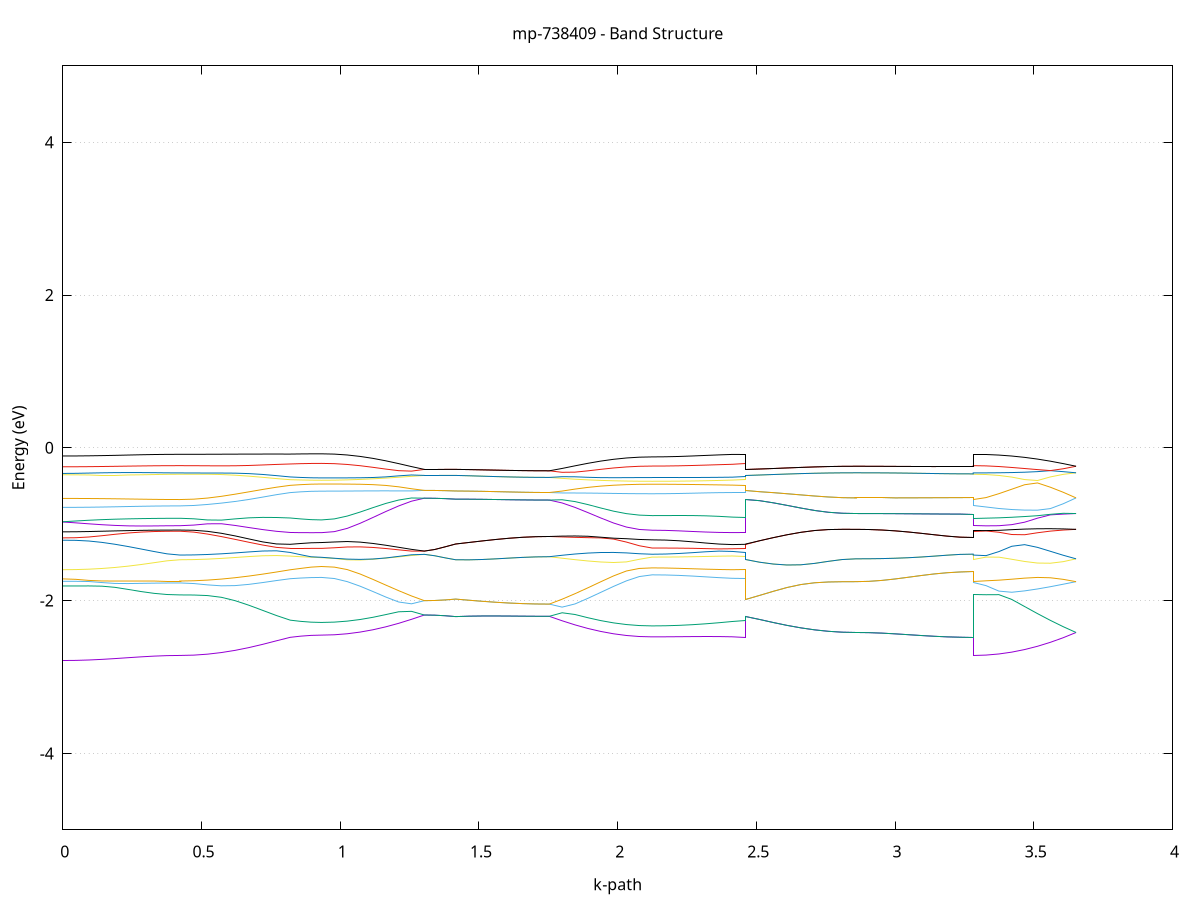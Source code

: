 set title 'mp-738409 - Band Structure'
set xlabel 'k-path'
set ylabel 'Energy (eV)'
set grid y
set yrange [-5:5]
set terminal png size 800,600
set output 'mp-738409_bands_gnuplot.png'
plot '-' using 1:2 with lines notitle, '-' using 1:2 with lines notitle, '-' using 1:2 with lines notitle, '-' using 1:2 with lines notitle, '-' using 1:2 with lines notitle, '-' using 1:2 with lines notitle, '-' using 1:2 with lines notitle, '-' using 1:2 with lines notitle, '-' using 1:2 with lines notitle, '-' using 1:2 with lines notitle, '-' using 1:2 with lines notitle, '-' using 1:2 with lines notitle, '-' using 1:2 with lines notitle, '-' using 1:2 with lines notitle, '-' using 1:2 with lines notitle, '-' using 1:2 with lines notitle, '-' using 1:2 with lines notitle, '-' using 1:2 with lines notitle, '-' using 1:2 with lines notitle, '-' using 1:2 with lines notitle, '-' using 1:2 with lines notitle, '-' using 1:2 with lines notitle, '-' using 1:2 with lines notitle, '-' using 1:2 with lines notitle, '-' using 1:2 with lines notitle, '-' using 1:2 with lines notitle, '-' using 1:2 with lines notitle, '-' using 1:2 with lines notitle, '-' using 1:2 with lines notitle, '-' using 1:2 with lines notitle, '-' using 1:2 with lines notitle, '-' using 1:2 with lines notitle, '-' using 1:2 with lines notitle, '-' using 1:2 with lines notitle, '-' using 1:2 with lines notitle, '-' using 1:2 with lines notitle, '-' using 1:2 with lines notitle, '-' using 1:2 with lines notitle, '-' using 1:2 with lines notitle, '-' using 1:2 with lines notitle, '-' using 1:2 with lines notitle, '-' using 1:2 with lines notitle, '-' using 1:2 with lines notitle, '-' using 1:2 with lines notitle, '-' using 1:2 with lines notitle, '-' using 1:2 with lines notitle, '-' using 1:2 with lines notitle, '-' using 1:2 with lines notitle, '-' using 1:2 with lines notitle, '-' using 1:2 with lines notitle, '-' using 1:2 with lines notitle, '-' using 1:2 with lines notitle, '-' using 1:2 with lines notitle, '-' using 1:2 with lines notitle, '-' using 1:2 with lines notitle, '-' using 1:2 with lines notitle, '-' using 1:2 with lines notitle, '-' using 1:2 with lines notitle, '-' using 1:2 with lines notitle, '-' using 1:2 with lines notitle, '-' using 1:2 with lines notitle, '-' using 1:2 with lines notitle, '-' using 1:2 with lines notitle, '-' using 1:2 with lines notitle
0.000000 -2.784307
0.046965 -2.782607
0.093930 -2.777407
0.140895 -2.769307
0.187859 -2.759007
0.234824 -2.747507
0.281789 -2.736307
0.328754 -2.726707
0.375719 -2.720207
0.422684 -2.717907
0.422684 -2.717907
0.472323 -2.713707
0.521962 -2.701007
0.571602 -2.680007
0.621241 -2.651207
0.670880 -2.615007
0.720520 -2.572607
0.770159 -2.526107
0.819798 -2.480707
0.819798 -2.480707
0.857365 -2.465407
0.894932 -2.455307
0.932498 -2.451707
0.932498 -2.451707
0.978852 -2.447307
1.025207 -2.434007
1.071561 -2.412107
1.117915 -2.381807
1.164269 -2.343307
1.210623 -2.297407
1.256977 -2.244907
1.303331 -2.188507
1.303331 -2.188507
1.340898 -2.191007
1.378464 -2.198107
1.416031 -2.209407
1.416031 -2.209407
1.464239 -2.203907
1.512448 -2.201307
1.560656 -2.201107
1.608865 -2.202207
1.657073 -2.203807
1.705281 -2.205107
1.753490 -2.205607
1.753490 -2.205607
1.799844 -2.263907
1.846198 -2.317607
1.892552 -2.364507
1.938906 -2.403507
1.985260 -2.434407
2.031614 -2.456607
2.077968 -2.470007
2.124323 -2.474507
2.124323 -2.474507
2.172531 -2.473907
2.220739 -2.472607
2.268948 -2.471007
2.317156 -2.470007
2.365364 -2.470607
2.413573 -2.473907
2.461781 -2.480707
2.461781 -2.209407
2.511421 -2.246607
2.561060 -2.286907
2.610699 -2.324407
2.660339 -2.356707
2.709978 -2.382807
2.759617 -2.401807
2.809257 -2.413407
2.858896 -2.417307
2.858896 -2.417307
2.905861 -2.419507
2.952826 -2.425807
2.999791 -2.435107
3.046755 -2.445907
3.093720 -2.456907
3.140685 -2.466807
3.187650 -2.474607
3.234615 -2.479507
3.281580 -2.481207
3.281580 -2.717907
3.327934 -2.713107
3.374288 -2.698607
3.420642 -2.674407
3.466996 -2.640807
3.513350 -2.597907
3.559704 -2.546107
3.606058 -2.485807
3.652412 -2.417307
e
0.000000 -1.808607
0.046965 -1.808207
0.093930 -1.807907
0.140895 -1.811007
0.187859 -1.826207
0.234824 -1.853107
0.281789 -1.881307
0.328754 -1.904807
0.375719 -1.920207
0.422684 -1.925507
0.422684 -1.925507
0.472323 -1.926807
0.521962 -1.934007
0.571602 -1.956807
0.621241 -2.001007
0.670880 -2.060807
0.720520 -2.127807
0.770159 -2.195407
0.819798 -2.255907
0.819798 -2.255907
0.857365 -2.271707
0.894932 -2.282107
0.932498 -2.285807
0.932498 -2.285807
0.978852 -2.281607
1.025207 -2.268707
1.071561 -2.247507
1.117915 -2.218507
1.164269 -2.183007
1.210623 -2.146307
1.256977 -2.140507
1.303331 -2.188507
1.303331 -2.188507
1.340898 -2.191007
1.378464 -2.198107
1.416031 -2.209407
1.416031 -2.209407
1.464239 -2.203907
1.512448 -2.201307
1.560656 -2.201107
1.608865 -2.202207
1.657073 -2.203807
1.705281 -2.205107
1.753490 -2.205607
1.753490 -2.205607
1.799844 -2.159207
1.846198 -2.181807
1.892552 -2.224007
1.938906 -2.261607
1.985260 -2.291607
2.031614 -2.313407
2.077968 -2.326607
2.124323 -2.331107
2.124323 -2.331107
2.172531 -2.329307
2.220739 -2.324007
2.268948 -2.315407
2.317156 -2.303707
2.365364 -2.289507
2.413573 -2.273307
2.461781 -2.255907
2.461781 -2.209407
2.511421 -2.246607
2.561060 -2.286907
2.610699 -2.324407
2.660339 -2.356707
2.709978 -2.382807
2.759617 -2.401807
2.809257 -2.413407
2.858896 -2.417307
2.858896 -2.417307
2.905861 -2.419507
2.952826 -2.425807
2.999791 -2.435107
3.046755 -2.445907
3.093720 -2.456907
3.140685 -2.466807
3.187650 -2.474607
3.234615 -2.479507
3.281580 -2.481207
3.281580 -1.925507
3.327934 -1.923207
3.374288 -1.922107
3.420642 -1.984907
3.466996 -2.077707
3.513350 -2.170207
3.559704 -2.258607
3.606058 -2.341307
3.652412 -2.417307
e
0.000000 -1.747107
0.046965 -1.747507
0.093930 -1.750007
0.140895 -1.763607
0.187859 -1.775307
0.234824 -1.776707
0.281789 -1.774307
0.328754 -1.771507
0.375719 -1.769507
0.422684 -1.768707
0.422684 -1.768707
0.472323 -1.776707
0.521962 -1.794007
0.571602 -1.806407
0.621241 -1.803507
0.670880 -1.787407
0.720520 -1.763807
0.770159 -1.737507
0.819798 -1.713407
0.819798 -1.713407
0.857365 -1.704707
0.894932 -1.698707
0.932498 -1.696607
0.932498 -1.696607
0.978852 -1.710807
1.025207 -1.751407
1.071561 -1.811207
1.117915 -1.881007
1.164269 -1.953107
1.210623 -2.018207
1.256977 -2.042107
1.303331 -2.000707
1.303331 -2.000707
1.340898 -1.998307
1.378464 -1.991207
1.416031 -1.980107
1.416031 -1.980107
1.464239 -1.995107
1.512448 -2.009107
1.560656 -2.021507
1.608865 -2.031807
1.657073 -2.039407
1.705281 -2.044207
1.753490 -2.045807
1.753490 -2.045807
1.799844 -2.085307
1.846198 -2.043707
1.892552 -1.970707
1.938906 -1.892407
1.985260 -1.814007
2.031614 -1.741507
2.077968 -1.685307
2.124323 -1.662807
2.124323 -1.662807
2.172531 -1.664607
2.220739 -1.670007
2.268948 -1.678507
2.317156 -1.689007
2.365364 -1.699507
2.413573 -1.708107
2.461781 -1.713407
2.461781 -1.980107
2.511421 -1.932207
2.561060 -1.878307
2.610699 -1.828407
2.660339 -1.789807
2.709978 -1.766607
2.759617 -1.756207
2.809257 -1.752807
2.858896 -1.752007
2.858896 -1.752007
2.905861 -1.747807
2.952826 -1.735507
2.999791 -1.716907
3.046755 -1.694707
3.093720 -1.671807
3.140685 -1.651107
3.187650 -1.635107
3.234615 -1.625107
3.281580 -1.621807
3.281580 -1.768707
3.327934 -1.804007
3.374288 -1.875607
3.420642 -1.890707
3.466996 -1.872607
3.513350 -1.847607
3.559704 -1.818107
3.606058 -1.785507
3.652412 -1.752007
e
0.000000 -1.715607
0.046965 -1.721507
0.093930 -1.735707
0.140895 -1.742907
0.187859 -1.743807
0.234824 -1.743907
0.281789 -1.743807
0.328754 -1.743707
0.375719 -1.743607
0.422684 -1.743607
0.422684 -1.743607
0.472323 -1.740207
0.521962 -1.731507
0.571602 -1.718207
0.621241 -1.700407
0.670880 -1.678607
0.720520 -1.653407
0.770159 -1.625707
0.819798 -1.596407
0.819798 -1.596407
0.857365 -1.578707
0.894932 -1.561707
0.932498 -1.553607
0.932498 -1.553607
0.978852 -1.561707
1.025207 -1.593707
1.071561 -1.651607
1.117915 -1.722307
1.164269 -1.796707
1.210623 -1.870007
1.256977 -1.939207
1.303331 -2.000707
1.303331 -2.000707
1.340898 -1.998307
1.378464 -1.991207
1.416031 -1.980107
1.416031 -1.980107
1.464239 -1.995107
1.512448 -2.009107
1.560656 -2.021507
1.608865 -2.031807
1.657073 -2.039407
1.705281 -2.044207
1.753490 -2.045807
1.753490 -2.045807
1.799844 -1.981607
1.846198 -1.909607
1.892552 -1.832807
1.938906 -1.753707
1.985260 -1.676707
2.031614 -1.612307
2.077968 -1.579007
2.124323 -1.571707
2.124323 -1.571707
2.172531 -1.573307
2.220739 -1.577507
2.268948 -1.582907
2.317156 -1.588307
2.365364 -1.592707
2.413573 -1.595607
2.461781 -1.596407
2.461781 -1.980107
2.511421 -1.932207
2.561060 -1.878307
2.610699 -1.828407
2.660339 -1.789807
2.709978 -1.766607
2.759617 -1.756207
2.809257 -1.752807
2.858896 -1.752007
2.858896 -1.752007
2.905861 -1.747807
2.952826 -1.735507
2.999791 -1.716907
3.046755 -1.694707
3.093720 -1.671807
3.140685 -1.651107
3.187650 -1.635107
3.234615 -1.625107
3.281580 -1.621807
3.281580 -1.743607
3.327934 -1.740707
3.374288 -1.732407
3.420642 -1.719807
3.466996 -1.705807
3.513350 -1.696607
3.559704 -1.701007
3.606058 -1.721707
3.652412 -1.752007
e
0.000000 -1.595507
0.046965 -1.593807
0.093930 -1.588607
0.140895 -1.579407
0.187859 -1.566307
0.234824 -1.549007
0.281789 -1.527907
0.328754 -1.503807
0.375719 -1.479107
0.422684 -1.465207
0.422684 -1.465207
0.472323 -1.463007
0.521962 -1.457007
0.571602 -1.447507
0.621241 -1.435707
0.670880 -1.423307
0.720520 -1.413107
0.770159 -1.409907
0.819798 -1.417107
0.819798 -1.417107
0.857365 -1.425607
0.894932 -1.431207
0.932498 -1.438107
0.932498 -1.438107
0.978852 -1.447507
1.025207 -1.466307
1.071561 -1.468507
1.117915 -1.458507
1.164269 -1.443607
1.210623 -1.427707
1.256977 -1.409607
1.303331 -1.394507
1.303331 -1.394507
1.340898 -1.413007
1.378464 -1.440507
1.416031 -1.465207
1.416031 -1.465207
1.464239 -1.466207
1.512448 -1.461707
1.560656 -1.453407
1.608865 -1.443507
1.657073 -1.434207
1.705281 -1.427707
1.753490 -1.425307
1.753490 -1.425307
1.799844 -1.444907
1.846198 -1.464007
1.892552 -1.481007
1.938906 -1.494407
1.985260 -1.501207
2.031614 -1.493407
2.077968 -1.459207
2.124323 -1.430207
2.124323 -1.430207
2.172531 -1.429807
2.220739 -1.428407
2.268948 -1.425707
2.317156 -1.422107
2.365364 -1.418307
2.413573 -1.415807
2.461781 -1.417107
2.461781 -1.465207
2.511421 -1.497207
2.561060 -1.521307
2.610699 -1.533907
2.660339 -1.531207
2.709978 -1.512807
2.759617 -1.485907
2.809257 -1.462407
2.858896 -1.453107
2.858896 -1.453107
2.905861 -1.452307
2.952826 -1.449907
2.999791 -1.445407
3.046755 -1.438807
3.093720 -1.429507
3.140685 -1.417907
3.187650 -1.405407
3.234615 -1.395107
3.281580 -1.391007
3.281580 -1.465207
3.327934 -1.430707
3.374288 -1.431107
3.420642 -1.458807
3.466996 -1.487607
3.513350 -1.508407
3.559704 -1.510607
3.606058 -1.490207
3.652412 -1.453107
e
0.000000 -1.209407
0.046965 -1.211107
0.093930 -1.219907
0.140895 -1.237707
0.187859 -1.262307
0.234824 -1.291707
0.281789 -1.324107
0.328754 -1.357307
0.375719 -1.387907
0.422684 -1.403807
0.422684 -1.403807
0.472323 -1.401907
0.521962 -1.396307
0.571602 -1.387407
0.621241 -1.375807
0.670880 -1.362707
0.720520 -1.350907
0.770159 -1.348007
0.819798 -1.369707
0.819798 -1.369707
0.857365 -1.399407
0.894932 -1.426407
0.932498 -1.433007
0.932498 -1.433007
0.978852 -1.445607
1.025207 -1.456807
1.071561 -1.460407
1.117915 -1.455307
1.164269 -1.441807
1.210623 -1.421007
1.256977 -1.400107
1.303331 -1.394507
1.303331 -1.394507
1.340898 -1.413007
1.378464 -1.440507
1.416031 -1.465207
1.416031 -1.465207
1.464239 -1.466207
1.512448 -1.461707
1.560656 -1.453407
1.608865 -1.443507
1.657073 -1.434207
1.705281 -1.427707
1.753490 -1.425307
1.753490 -1.425307
1.799844 -1.406507
1.846198 -1.390107
1.892552 -1.377707
1.938906 -1.370507
1.985260 -1.369607
2.031614 -1.375507
2.077968 -1.386407
2.124323 -1.392907
2.124323 -1.392907
2.172531 -1.390307
2.220739 -1.383207
2.268948 -1.372607
2.317156 -1.360707
2.365364 -1.352007
2.413573 -1.356407
2.461781 -1.369707
2.461781 -1.465207
2.511421 -1.497207
2.561060 -1.521307
2.610699 -1.533907
2.660339 -1.531207
2.709978 -1.512807
2.759617 -1.485907
2.809257 -1.462407
2.858896 -1.453107
2.858896 -1.453107
2.905861 -1.452307
2.952826 -1.449907
2.999791 -1.445407
3.046755 -1.438807
3.093720 -1.429507
3.140685 -1.417907
3.187650 -1.405407
3.234615 -1.395107
3.281580 -1.391007
3.281580 -1.403807
3.327934 -1.411107
3.374288 -1.358307
3.420642 -1.288707
3.466996 -1.267607
3.513350 -1.303007
3.559704 -1.354307
3.606058 -1.406207
3.652412 -1.453107
e
0.000000 -1.179007
0.046965 -1.176807
0.093930 -1.167207
0.140895 -1.150707
0.187859 -1.132007
0.234824 -1.115207
0.281789 -1.103007
0.328754 -1.095907
0.375719 -1.092507
0.422684 -1.091607
0.422684 -1.091607
0.472323 -1.103407
0.521962 -1.129007
0.571602 -1.161707
0.621241 -1.198407
0.670880 -1.236307
0.720520 -1.272507
0.770159 -1.303307
0.819798 -1.316707
0.819798 -1.316707
0.857365 -1.316707
0.894932 -1.316507
0.932498 -1.316407
0.932498 -1.316407
0.978852 -1.308407
1.025207 -1.298107
1.071561 -1.296607
1.117915 -1.304007
1.164269 -1.317907
1.210623 -1.335307
1.256977 -1.351907
1.303331 -1.351707
1.303331 -1.351707
1.340898 -1.330707
1.378464 -1.295807
1.416031 -1.259107
1.416031 -1.259107
1.464239 -1.238907
1.512448 -1.218707
1.560656 -1.199807
1.608865 -1.183607
1.657073 -1.171107
1.705281 -1.163307
1.753490 -1.160707
1.753490 -1.160707
1.799844 -1.166507
1.846198 -1.171907
1.892552 -1.176007
1.938906 -1.179107
1.985260 -1.194807
2.031614 -1.233707
2.077968 -1.281707
2.124323 -1.311807
2.124323 -1.311807
2.172531 -1.312107
2.220739 -1.313107
2.268948 -1.315307
2.317156 -1.319207
2.365364 -1.323307
2.413573 -1.321207
2.461781 -1.316707
2.461781 -1.259107
2.511421 -1.216807
2.561060 -1.175807
2.610699 -1.138107
2.660339 -1.106007
2.709978 -1.082607
2.759617 -1.070007
2.809257 -1.066907
2.858896 -1.067107
2.858896 -1.067107
2.905861 -1.069407
2.952826 -1.076007
2.999791 -1.086807
3.046755 -1.101407
3.093720 -1.118907
3.140685 -1.137807
3.187650 -1.155907
3.234615 -1.169507
3.281580 -1.174707
3.281580 -1.091607
3.327934 -1.088407
3.374288 -1.105207
3.420642 -1.134807
3.466996 -1.137807
3.513350 -1.111807
3.559704 -1.090307
3.606058 -1.076407
3.652412 -1.067107
e
0.000000 -1.099907
0.046965 -1.098807
0.093930 -1.095807
0.140895 -1.091807
0.187859 -1.087707
0.234824 -1.083807
0.281789 -1.080507
0.328754 -1.078107
0.375719 -1.076807
0.422684 -1.076407
0.422684 -1.076407
0.472323 -1.079307
0.521962 -1.093307
0.571602 -1.118707
0.621241 -1.153007
0.670880 -1.192607
0.720520 -1.231407
0.770159 -1.258207
0.819798 -1.263007
0.819798 -1.263007
0.857365 -1.252507
0.894932 -1.243307
0.932498 -1.239907
0.932498 -1.239907
0.978852 -1.232607
1.025207 -1.226607
1.071561 -1.234207
1.117915 -1.251807
1.164269 -1.275207
1.210623 -1.301907
1.256977 -1.329107
1.303331 -1.351707
1.303331 -1.351707
1.340898 -1.330707
1.378464 -1.295807
1.416031 -1.259107
1.416031 -1.259107
1.464239 -1.238907
1.512448 -1.218707
1.560656 -1.199807
1.608865 -1.183607
1.657073 -1.171107
1.705281 -1.163307
1.753490 -1.160707
1.753490 -1.160707
1.799844 -1.155807
1.846198 -1.154007
1.892552 -1.157607
1.938906 -1.170007
1.985260 -1.182807
2.031614 -1.189707
2.077968 -1.199507
2.124323 -1.204607
2.124323 -1.204607
2.172531 -1.207607
2.220739 -1.216507
2.268948 -1.230207
2.317156 -1.246107
2.365364 -1.259807
2.413573 -1.266507
2.461781 -1.263007
2.461781 -1.259107
2.511421 -1.216807
2.561060 -1.175807
2.610699 -1.138107
2.660339 -1.106007
2.709978 -1.082607
2.759617 -1.070007
2.809257 -1.066907
2.858896 -1.067107
2.858896 -1.067107
2.905861 -1.069407
2.952826 -1.076007
2.999791 -1.086807
3.046755 -1.101407
3.093720 -1.118907
3.140685 -1.137807
3.187650 -1.155907
3.234615 -1.169507
3.281580 -1.174707
3.281580 -1.076407
3.327934 -1.083007
3.374288 -1.080507
3.420642 -1.071307
3.466996 -1.063807
3.513350 -1.059607
3.559704 -1.058807
3.606058 -1.061407
3.652412 -1.067107
e
0.000000 -0.970707
0.046965 -0.982107
0.093930 -0.994807
0.140895 -1.006407
0.187859 -1.015607
0.234824 -1.021507
0.281789 -1.023407
0.328754 -1.022407
0.375719 -1.020407
0.422684 -1.019407
0.422684 -1.019407
0.472323 -1.011307
0.521962 -0.994807
0.571602 -0.993807
0.621241 -1.016207
0.670880 -1.043607
0.720520 -1.070207
0.770159 -1.092807
0.819798 -1.108007
0.819798 -1.108007
0.857365 -1.110407
0.894932 -1.110707
0.932498 -1.110507
0.932498 -1.110507
0.978852 -1.097207
1.025207 -1.054507
1.071561 -0.988407
1.117915 -0.911907
1.164269 -0.834107
1.210623 -0.760807
1.256977 -0.698507
1.303331 -0.659307
1.303331 -0.659307
1.340898 -0.660707
1.378464 -0.665007
1.416031 -0.672007
1.416031 -0.672007
1.464239 -0.672507
1.512448 -0.674207
1.560656 -0.676707
1.608865 -0.679407
1.657073 -0.681707
1.705281 -0.683307
1.753490 -0.683907
1.753490 -0.683907
1.799844 -0.721607
1.846198 -0.779707
1.892552 -0.847407
1.938906 -0.917907
1.985260 -0.984207
2.031614 -1.037207
2.077968 -1.068707
2.124323 -1.078407
2.124323 -1.078407
2.172531 -1.080807
2.220739 -1.087007
2.268948 -1.094907
2.317156 -1.102207
2.365364 -1.107407
2.413573 -1.109507
2.461781 -1.108007
2.461781 -0.672007
2.511421 -0.691707
2.561060 -0.719907
2.610699 -0.753407
2.660339 -0.788307
2.709978 -0.820107
2.759617 -0.843607
2.809257 -0.856407
2.858896 -0.860107
2.858896 -0.860107
2.905861 -0.860307
2.952826 -0.861007
2.999791 -0.861907
3.046755 -0.863207
3.093720 -0.864507
3.140685 -0.865907
3.187650 -0.867007
3.234615 -0.867707
3.281580 -0.867907
3.281580 -1.019407
3.327934 -1.021207
3.374288 -1.019607
3.420642 -1.005607
3.466996 -0.973507
3.513350 -0.920707
3.559704 -0.877607
3.606058 -0.867707
3.652412 -0.860107
e
0.000000 -0.968007
0.046965 -0.957707
0.093930 -0.948007
0.140895 -0.940207
0.187859 -0.934307
0.234824 -0.929907
0.281789 -0.926607
0.328754 -0.924207
0.375719 -0.922807
0.422684 -0.922207
0.422684 -0.922207
0.472323 -0.929207
0.521962 -0.944307
0.571602 -0.946407
0.621241 -0.930107
0.670880 -0.916407
0.720520 -0.910607
0.770159 -0.912107
0.819798 -0.918507
0.819798 -0.918507
0.857365 -0.930607
0.894932 -0.940107
0.932498 -0.943807
0.932498 -0.943807
0.978852 -0.930307
1.025207 -0.893307
1.071561 -0.841007
1.117915 -0.783107
1.164269 -0.728007
1.210623 -0.683407
1.256977 -0.656607
1.303331 -0.659307
1.303331 -0.659307
1.340898 -0.660707
1.378464 -0.665007
1.416031 -0.672007
1.416031 -0.672007
1.464239 -0.672507
1.512448 -0.674207
1.560656 -0.676707
1.608865 -0.679407
1.657073 -0.681707
1.705281 -0.683307
1.753490 -0.683907
1.753490 -0.683907
1.799844 -0.679807
1.846198 -0.703707
1.892552 -0.742807
1.938906 -0.787407
1.985260 -0.829307
2.031614 -0.861507
2.077968 -0.880907
2.124323 -0.887307
2.124323 -0.887307
2.172531 -0.886707
2.220739 -0.886007
2.268948 -0.886607
2.317156 -0.890107
2.365364 -0.897007
2.413573 -0.906907
2.461781 -0.918507
2.461781 -0.672007
2.511421 -0.691707
2.561060 -0.719907
2.610699 -0.753407
2.660339 -0.788307
2.709978 -0.820107
2.759617 -0.843607
2.809257 -0.856407
2.858896 -0.860107
2.858896 -0.860107
2.905861 -0.860307
2.952826 -0.861007
2.999791 -0.861907
3.046755 -0.863207
3.093720 -0.864507
3.140685 -0.865907
3.187650 -0.867007
3.234615 -0.867707
3.281580 -0.867907
3.281580 -0.922207
3.327934 -0.920807
3.374288 -0.916407
3.420642 -0.909107
3.466996 -0.899507
3.513350 -0.888607
3.559704 -0.870407
3.606058 -0.857107
3.652412 -0.860107
e
0.000000 -0.779607
0.046965 -0.779107
0.093930 -0.777607
0.140895 -0.775107
0.187859 -0.772007
0.234824 -0.768507
0.281789 -0.765307
0.328754 -0.762507
0.375719 -0.760807
0.422684 -0.760107
0.422684 -0.760107
0.472323 -0.754707
0.521962 -0.741307
0.571602 -0.723707
0.621241 -0.702207
0.670880 -0.675807
0.720520 -0.645107
0.770159 -0.613407
0.819798 -0.586107
0.819798 -0.586107
0.857365 -0.576107
0.894932 -0.569407
0.932498 -0.567107
0.932498 -0.567107
0.978852 -0.566707
1.025207 -0.565807
1.071561 -0.564607
1.117915 -0.563607
1.164269 -0.563307
1.210623 -0.563907
1.256977 -0.564107
1.303331 -0.557307
1.303331 -0.557307
1.340898 -0.558107
1.378464 -0.560807
1.416031 -0.565007
1.416031 -0.565007
1.464239 -0.566807
1.512448 -0.569607
1.560656 -0.573407
1.608865 -0.577507
1.657073 -0.581307
1.705281 -0.584107
1.753490 -0.585107
1.753490 -0.585107
1.799844 -0.590607
1.846198 -0.591307
1.892552 -0.592407
1.938906 -0.594407
1.985260 -0.596907
2.031614 -0.599107
2.077968 -0.600607
2.124323 -0.601207
2.124323 -0.601207
2.172531 -0.600307
2.220739 -0.597707
2.268948 -0.594007
2.317156 -0.590007
2.365364 -0.586807
2.413573 -0.585207
2.461781 -0.586107
2.461781 -0.565007
2.511421 -0.574407
2.561060 -0.586807
2.610699 -0.601107
2.660339 -0.616107
2.709978 -0.630807
2.759617 -0.643507
2.809257 -0.652307
2.858896 -0.655507
2.858896 -0.655507
2.905861 -0.655507
2.952826 -0.655507
2.999791 -0.655207
3.046755 -0.654707
3.093720 -0.654107
3.140685 -0.653207
3.187650 -0.652507
3.234615 -0.651907
3.281580 -0.651707
3.281580 -0.760107
3.327934 -0.774307
3.374288 -0.794207
3.420642 -0.807707
3.466996 -0.815207
3.513350 -0.816007
3.559704 -0.795507
3.606058 -0.732207
3.652412 -0.655507
e
0.000000 -0.662507
0.046965 -0.662807
0.093930 -0.663607
0.140895 -0.665007
0.187859 -0.667007
0.234824 -0.669607
0.281789 -0.672207
0.328754 -0.674707
0.375719 -0.676407
0.422684 -0.677007
0.422684 -0.677007
0.472323 -0.672007
0.521962 -0.657507
0.571602 -0.634907
0.621241 -0.606807
0.670880 -0.576107
0.720520 -0.544907
0.770159 -0.515607
0.819798 -0.491107
0.819798 -0.491107
0.857365 -0.482207
0.894932 -0.476007
0.932498 -0.473607
0.932498 -0.473607
0.978852 -0.473907
1.025207 -0.474807
1.071561 -0.476907
1.117915 -0.481907
1.164269 -0.492207
1.210623 -0.510407
1.256977 -0.535707
1.303331 -0.557307
1.303331 -0.557307
1.340898 -0.558107
1.378464 -0.560807
1.416031 -0.565007
1.416031 -0.565007
1.464239 -0.566807
1.512448 -0.569607
1.560656 -0.573407
1.608865 -0.577507
1.657073 -0.581307
1.705281 -0.584107
1.753490 -0.585107
1.753490 -0.585107
1.799844 -0.565907
1.846198 -0.540207
1.892552 -0.518007
1.938906 -0.501207
1.985260 -0.489607
2.031614 -0.482007
2.077968 -0.477707
2.124323 -0.476407
2.124323 -0.476407
2.172531 -0.476807
2.220739 -0.478107
2.268948 -0.480007
2.317156 -0.482507
2.365364 -0.485207
2.413573 -0.488107
2.461781 -0.491107
2.461781 -0.565007
2.511421 -0.574407
2.561060 -0.586807
2.610699 -0.601107
2.660339 -0.616107
2.709978 -0.630807
2.759617 -0.643507
2.809257 -0.652307
2.858896 -0.655507
2.858896 -0.655507
2.905861 -0.655507
2.952826 -0.655507
2.999791 -0.655207
3.046755 -0.654707
3.093720 -0.654107
3.140685 -0.653207
3.187650 -0.652507
3.234615 -0.651907
3.281580 -0.651707
3.281580 -0.677007
3.327934 -0.651407
3.374288 -0.600107
3.420642 -0.541807
3.466996 -0.483107
3.513350 -0.459707
3.559704 -0.515607
3.606058 -0.581707
3.652412 -0.655507
e
0.000000 -0.352607
0.046965 -0.353607
0.093930 -0.355307
0.140895 -0.356607
0.187859 -0.356607
0.234824 -0.355307
0.281789 -0.352907
0.328754 -0.349807
0.375719 -0.347007
0.422684 -0.345807
0.422684 -0.345807
0.472323 -0.345307
0.521962 -0.345607
0.571602 -0.349707
0.621241 -0.358407
0.670880 -0.370707
0.720520 -0.386007
0.770159 -0.402607
0.819798 -0.417307
0.819798 -0.417307
0.857365 -0.420807
0.894932 -0.423607
0.932498 -0.424707
0.932498 -0.424707
0.978852 -0.423407
1.025207 -0.419607
1.071561 -0.413607
1.117915 -0.405607
1.164269 -0.396107
1.210623 -0.385207
1.256977 -0.373307
1.303331 -0.361107
1.303331 -0.361107
1.340898 -0.361107
1.378464 -0.361207
1.416031 -0.361307
1.416031 -0.361307
1.464239 -0.365907
1.512448 -0.371207
1.560656 -0.376407
1.608865 -0.381007
1.657073 -0.384507
1.705281 -0.386607
1.753490 -0.387407
1.753490 -0.387407
1.799844 -0.399807
1.846198 -0.410707
1.892552 -0.419507
1.938906 -0.426307
1.985260 -0.431407
2.031614 -0.435007
2.077968 -0.437107
2.124323 -0.437807
2.124323 -0.437807
2.172531 -0.437407
2.220739 -0.436207
2.268948 -0.434107
2.317156 -0.431007
2.365364 -0.427007
2.413573 -0.422207
2.461781 -0.417307
2.461781 -0.361307
2.511421 -0.355907
2.561060 -0.349407
2.610699 -0.343107
2.660339 -0.337407
2.709978 -0.332807
2.759617 -0.329507
2.809257 -0.327507
2.858896 -0.326807
2.858896 -0.326807
2.905861 -0.327107
2.952826 -0.327907
2.999791 -0.329307
3.046755 -0.331307
3.093720 -0.333807
3.140685 -0.336507
3.187650 -0.338907
3.234615 -0.340507
3.281580 -0.341107
3.281580 -0.345807
3.327934 -0.349607
3.374288 -0.361607
3.420642 -0.383007
3.466996 -0.415407
3.513350 -0.428007
3.559704 -0.380907
3.606058 -0.347407
3.652412 -0.326807
e
0.000000 -0.335207
0.046965 -0.333807
0.093930 -0.330507
0.140895 -0.327207
0.187859 -0.324807
0.234824 -0.323807
0.281789 -0.324207
0.328754 -0.325707
0.375719 -0.327607
0.422684 -0.328507
0.422684 -0.328507
0.472323 -0.329107
0.521962 -0.330107
0.571602 -0.330207
0.621241 -0.331607
0.670880 -0.337507
0.720520 -0.348607
0.770159 -0.364007
0.819798 -0.381107
0.819798 -0.381107
0.857365 -0.387607
0.894932 -0.392107
0.932498 -0.393807
0.932498 -0.393807
0.978852 -0.393707
1.025207 -0.393307
1.071561 -0.391907
1.117915 -0.388407
1.164269 -0.380507
1.210623 -0.366807
1.256977 -0.355507
1.303331 -0.361107
1.303331 -0.361107
1.340898 -0.361107
1.378464 -0.361207
1.416031 -0.361307
1.416031 -0.361307
1.464239 -0.365907
1.512448 -0.371207
1.560656 -0.376407
1.608865 -0.381007
1.657073 -0.384507
1.705281 -0.386607
1.753490 -0.387407
1.753490 -0.387407
1.799844 -0.377807
1.846198 -0.379207
1.892552 -0.385907
1.938906 -0.390007
1.985260 -0.391107
2.031614 -0.390407
2.077968 -0.389407
2.124323 -0.389007
2.124323 -0.389007
2.172531 -0.389007
2.220739 -0.388907
2.268948 -0.388607
2.317156 -0.387707
2.365364 -0.386207
2.413573 -0.384007
2.461781 -0.381107
2.461781 -0.361307
2.511421 -0.355907
2.561060 -0.349407
2.610699 -0.343107
2.660339 -0.337407
2.709978 -0.332807
2.759617 -0.329507
2.809257 -0.327507
2.858896 -0.326807
2.858896 -0.326807
2.905861 -0.327107
2.952826 -0.327907
2.999791 -0.329307
3.046755 -0.331307
3.093720 -0.333807
3.140685 -0.336507
3.187650 -0.338907
3.234615 -0.340507
3.281580 -0.341107
3.281580 -0.328507
3.327934 -0.328007
3.374288 -0.326607
3.420642 -0.323807
3.466996 -0.319207
3.513350 -0.311607
3.559704 -0.298607
3.606058 -0.312007
3.652412 -0.326807
e
0.000000 -0.248207
0.046965 -0.247807
0.093930 -0.246507
0.140895 -0.244507
0.187859 -0.242107
0.234824 -0.239507
0.281789 -0.237107
0.328754 -0.235107
0.375719 -0.233807
0.422684 -0.233407
0.422684 -0.233407
0.472323 -0.233907
0.521962 -0.235207
0.571602 -0.236007
0.621241 -0.234907
0.670880 -0.230907
0.720520 -0.224407
0.770159 -0.217307
0.819798 -0.211407
0.819798 -0.211407
0.857365 -0.207307
0.894932 -0.204707
0.932498 -0.203807
0.932498 -0.203807
0.978852 -0.207307
1.025207 -0.217607
1.071561 -0.234007
1.117915 -0.255107
1.164269 -0.278307
1.210623 -0.299007
1.256977 -0.305107
1.303331 -0.282407
1.303331 -0.282407
1.340898 -0.282407
1.378464 -0.282307
1.416031 -0.282107
1.416031 -0.282107
1.464239 -0.285007
1.512448 -0.288407
1.560656 -0.292007
1.608865 -0.295507
1.657073 -0.298307
1.705281 -0.300207
1.753490 -0.300907
1.753490 -0.300907
1.799844 -0.320407
1.846198 -0.318207
1.892552 -0.301307
1.938906 -0.281607
1.985260 -0.263707
2.031614 -0.250107
2.077968 -0.241607
2.124323 -0.238807
2.124323 -0.238807
2.172531 -0.237907
2.220739 -0.235307
2.268948 -0.231307
2.317156 -0.226207
2.365364 -0.220707
2.413573 -0.215507
2.461781 -0.211407
2.461781 -0.282107
2.511421 -0.277307
2.561060 -0.270807
2.610699 -0.263407
2.660339 -0.256307
2.709978 -0.250007
2.759617 -0.245207
2.809257 -0.242207
2.858896 -0.241207
2.858896 -0.241207
2.905861 -0.241507
2.952826 -0.242207
2.999791 -0.243107
3.046755 -0.243907
3.093720 -0.244607
3.140685 -0.245007
3.187650 -0.245207
3.234615 -0.245207
3.281580 -0.245207
3.281580 -0.233407
3.327934 -0.236407
3.374288 -0.244807
3.420642 -0.257007
3.466996 -0.270907
3.513350 -0.285007
3.559704 -0.298107
3.606058 -0.274207
3.652412 -0.241207
e
0.000000 -0.106907
0.046965 -0.106407
0.093930 -0.104607
0.140895 -0.101907
0.187859 -0.098507
0.234824 -0.094607
0.281789 -0.090807
0.328754 -0.087707
0.375719 -0.085607
0.422684 -0.084907
0.422684 -0.084907
0.472323 -0.084707
0.521962 -0.084207
0.571602 -0.083507
0.621241 -0.082707
0.670880 -0.082107
0.720520 -0.081707
0.770159 -0.081607
0.819798 -0.081807
0.819798 -0.081807
0.857365 -0.080007
0.894932 -0.078807
0.932498 -0.078407
0.932498 -0.078407
0.978852 -0.082207
1.025207 -0.093607
1.071561 -0.112407
1.117915 -0.138107
1.164269 -0.170007
1.210623 -0.206707
1.256977 -0.245707
1.303331 -0.282407
1.303331 -0.282407
1.340898 -0.282407
1.378464 -0.282307
1.416031 -0.282107
1.416031 -0.282107
1.464239 -0.285007
1.512448 -0.288407
1.560656 -0.292007
1.608865 -0.295507
1.657073 -0.298307
1.705281 -0.300207
1.753490 -0.300907
1.753490 -0.300907
1.799844 -0.270007
1.846198 -0.235707
1.892552 -0.202807
1.938906 -0.173707
1.985260 -0.150207
2.031614 -0.132907
2.077968 -0.122407
2.124323 -0.118907
2.124323 -0.118907
2.172531 -0.117307
2.220739 -0.113007
2.268948 -0.106707
2.317156 -0.099507
2.365364 -0.092407
2.413573 -0.086307
2.461781 -0.081807
2.461781 -0.282107
2.511421 -0.277307
2.561060 -0.270807
2.610699 -0.263407
2.660339 -0.256307
2.709978 -0.250007
2.759617 -0.245207
2.809257 -0.242207
2.858896 -0.241207
2.858896 -0.241207
2.905861 -0.241507
2.952826 -0.242207
2.999791 -0.243107
3.046755 -0.243907
3.093720 -0.244607
3.140685 -0.245007
3.187650 -0.245207
3.234615 -0.245207
3.281580 -0.245207
3.281580 -0.084907
3.327934 -0.087407
3.374288 -0.094907
3.420642 -0.107407
3.466996 -0.124907
3.513350 -0.147407
3.559704 -0.174807
3.606058 -0.206607
3.652412 -0.241207
e
0.000000 8.170793
0.046965 8.171993
0.093930 8.175193
0.140895 8.178893
0.187859 8.179293
0.234824 8.170393
0.281789 8.153893
0.328754 8.137793
0.375719 8.126893
0.422684 8.123193
0.422684 8.123193
0.472323 8.115893
0.521962 8.108093
0.571602 8.111993
0.621241 8.129793
0.670880 8.160293
0.720520 8.200793
0.770159 8.247693
0.819798 8.295693
0.819798 8.295693
0.857365 8.320093
0.894932 8.338993
0.932498 8.346493
0.932498 8.346493
0.978852 8.352793
1.025207 8.371693
1.071561 8.402993
1.117915 8.446793
1.164269 8.502393
1.210623 8.569093
1.256977 8.644793
1.303331 8.723593
1.303331 8.723593
1.340898 8.718193
1.378464 8.703493
1.416031 8.682993
1.416031 8.682993
1.464239 8.678393
1.512448 8.673693
1.560656 8.670093
1.608865 8.668193
1.657073 8.668093
1.705281 8.668893
1.753490 8.669393
1.753490 8.669393
1.799844 8.612793
1.846198 8.552593
1.892552 8.496493
1.938906 8.447993
1.985260 8.408993
2.031614 8.380693
2.077968 8.363493
2.124323 8.357693
2.124323 8.357693
2.172531 8.353993
2.220739 8.344293
2.268948 8.331293
2.317156 8.318093
2.365364 8.306893
2.413573 8.299093
2.461781 8.295693
2.461781 8.682993
2.511421 8.640193
2.561060 8.586093
2.610699 8.526293
2.660339 8.467093
2.709978 8.414393
2.759617 8.373093
2.809257 8.346893
2.858896 8.337893
2.858896 8.337893
2.905861 8.340493
2.952826 8.348293
2.999791 8.360893
3.046755 8.377793
3.093720 8.398293
3.140685 8.420993
3.187650 8.443693
3.234615 8.461993
3.281580 8.469293
3.281580 8.123193
3.327934 8.128793
3.374288 8.145393
3.420642 8.171693
3.466996 8.205593
3.513350 8.243893
3.559704 8.282193
3.606058 8.315293
3.652412 8.337893
e
0.000000 8.350393
0.046965 8.341193
0.093930 8.317193
0.140895 8.286693
0.187859 8.259693
0.234824 8.245393
0.281789 8.243893
0.328754 8.247493
0.375719 8.251093
0.422684 8.252493
0.422684 8.252493
0.472323 8.281093
0.521962 8.352393
0.571602 8.452193
0.621241 8.574993
0.670880 8.715993
0.720520 8.827093
0.770159 8.763793
0.819798 8.697993
0.819798 8.697993
0.857365 8.657393
0.894932 8.627693
0.932498 8.616493
0.932498 8.616493
0.978852 8.621793
1.025207 8.637293
1.071561 8.662793
1.117915 8.697093
1.164269 8.737793
1.210623 8.776593
1.256977 8.781593
1.303331 8.723593
1.303331 8.723593
1.340898 8.718193
1.378464 8.703493
1.416031 8.682993
1.416031 8.682993
1.464239 8.678393
1.512448 8.673693
1.560656 8.670093
1.608865 8.668193
1.657073 8.668093
1.705281 8.668893
1.753490 8.669393
1.753490 8.669393
1.799844 8.709393
1.846198 8.722793
1.892552 8.718093
1.938906 8.708893
1.985260 8.701593
2.031614 8.697393
2.077968 8.695593
2.124323 8.695193
2.124323 8.695193
2.172531 8.699093
2.220739 8.708493
2.268948 8.717593
2.317156 8.721693
2.365364 8.718793
2.413573 8.710293
2.461781 8.697993
2.461781 8.682993
2.511421 8.640193
2.561060 8.586093
2.610699 8.526293
2.660339 8.467093
2.709978 8.414393
2.759617 8.373093
2.809257 8.346893
2.858896 8.337893
2.858896 8.337893
2.905861 8.340493
2.952826 8.348293
2.999791 8.360893
3.046755 8.377793
3.093720 8.398293
3.140685 8.420993
3.187650 8.443693
3.234615 8.461993
3.281580 8.469293
3.281580 8.252493
3.327934 8.256393
3.374288 8.267893
3.420642 8.285293
3.466996 8.306193
3.513350 8.326593
3.559704 8.341793
3.606058 8.346693
3.652412 8.337893
e
0.000000 8.993593
0.046965 9.005493
0.093930 9.037493
0.140895 9.082593
0.187859 9.135293
0.234824 9.189693
0.281789 9.239593
0.328754 9.279993
0.375719 9.306693
0.422684 9.316193
0.422684 9.316193
0.472323 9.277293
0.521962 9.193793
0.571602 9.100293
0.621241 9.008993
0.670880 8.924193
0.720520 8.889293
0.770159 9.039393
0.819798 9.186393
0.819798 9.186393
0.857365 9.242393
0.894932 9.297793
0.932498 9.348793
0.932498 9.348793
0.978852 9.341293
1.025207 9.315693
1.071561 9.264993
1.117915 9.187993
1.164269 9.095093
1.210623 9.004893
1.256977 8.956693
1.303331 8.983093
1.303331 8.983093
1.340898 8.989493
1.378464 9.006993
1.416031 9.031893
1.416031 9.031893
1.464239 9.041893
1.512448 9.045693
1.560656 9.040293
1.608865 9.025793
1.657073 9.006993
1.705281 8.991493
1.753490 8.985493
1.753490 8.985493
1.799844 8.977593
1.846198 9.007293
1.892552 9.062193
1.938906 9.122493
1.985260 9.171293
2.031614 9.174293
2.077968 9.171893
2.124323 9.170393
2.124323 9.170393
2.172531 9.169893
2.220739 9.172593
2.268948 9.183493
2.317156 9.201093
2.365364 9.214293
2.413573 9.209593
2.461781 9.186393
2.461781 9.031893
2.511421 9.070893
2.561060 9.117493
2.610699 9.170493
2.660339 9.227993
2.709978 9.286893
2.759617 9.341293
2.809257 9.381393
2.858896 9.396093
2.858896 9.396093
2.905861 9.337093
2.952826 9.239093
2.999791 9.136193
3.046755 9.036893
3.093720 8.946293
3.140685 8.867593
3.187650 8.804393
3.234615 8.761693
3.281580 8.746193
3.281580 9.316193
3.327934 9.316293
3.374288 9.317293
3.420642 9.320593
3.466996 9.328393
3.513350 9.342593
3.559704 9.363693
3.606058 9.386293
3.652412 9.396093
e
0.000000 9.086793
0.046965 9.101093
0.093930 9.143293
0.140895 9.209393
0.187859 9.293493
0.234824 9.391593
0.281789 9.502793
0.328754 9.611593
0.375719 9.607293
0.422684 9.604193
0.422684 9.604193
0.472323 9.615793
0.521962 9.623493
0.571602 9.618993
0.621241 9.609693
0.670880 9.597493
0.720520 9.575893
0.770159 9.532193
0.819798 9.471393
0.819798 9.471393
0.857365 9.441593
0.894932 9.399893
0.932498 9.353093
0.932498 9.353093
0.978852 9.344393
1.025207 9.319693
1.071561 9.281693
1.117915 9.232193
1.164269 9.173293
1.210623 9.108293
1.256977 9.041993
1.303331 8.983093
1.303331 8.983093
1.340898 8.989493
1.378464 9.006993
1.416031 9.031893
1.416031 9.031893
1.464239 9.041893
1.512448 9.045693
1.560656 9.040293
1.608865 9.025793
1.657073 9.006993
1.705281 8.991493
1.753490 8.985493
1.753490 8.985493
1.799844 9.021893
1.846198 9.071093
1.892552 9.119193
1.938906 9.154393
1.985260 9.174493
2.031614 9.210193
2.077968 9.228293
2.124323 9.233293
2.124323 9.233293
2.172531 9.243093
2.220739 9.268693
2.268948 9.305093
2.317156 9.348593
2.365364 9.394193
2.413573 9.437093
2.461781 9.471393
2.461781 9.031893
2.511421 9.070893
2.561060 9.117493
2.610699 9.170493
2.660339 9.227993
2.709978 9.286893
2.759617 9.341293
2.809257 9.381393
2.858896 9.396093
2.858896 9.396093
2.905861 9.337093
2.952826 9.239093
2.999791 9.136193
3.046755 9.036893
3.093720 8.946293
3.140685 8.867593
3.187650 8.804393
3.234615 8.761693
3.281580 8.746193
3.281580 9.604193
3.327934 9.598593
3.374288 9.580293
3.420642 9.548393
3.466996 9.507393
3.513350 9.465193
3.559704 9.429293
3.606058 9.405793
3.652412 9.396093
e
0.000000 9.432993
0.046965 9.439693
0.093930 9.459493
0.140895 9.491493
0.187859 9.532793
0.234824 9.575693
0.281789 9.605293
0.328754 9.626193
0.375719 9.742093
0.422684 9.770493
0.422684 9.770493
0.472323 9.797493
0.521962 9.832693
0.571602 9.827093
0.621241 9.783093
0.670880 9.714093
0.720520 9.651693
0.770159 9.609993
0.819798 9.568193
0.819798 9.568193
0.857365 9.571193
0.894932 9.574093
0.932498 9.575393
0.932498 9.575393
0.978852 9.583693
1.025207 9.606093
1.071561 9.637093
1.117915 9.670593
1.164269 9.683993
1.210623 9.690393
1.256977 9.703593
1.303331 9.716793
1.303331 9.716793
1.340898 9.719593
1.378464 9.726893
1.416031 9.735793
1.416031 9.735793
1.464239 9.734493
1.512448 9.712093
1.560656 9.694893
1.608865 9.699693
1.657073 9.728693
1.705281 9.774193
1.753490 9.806493
1.753490 9.806493
1.799844 9.752293
1.846198 9.680693
1.892552 9.610693
1.938906 9.547593
1.985260 9.495793
2.031614 9.459293
2.077968 9.439493
2.124323 9.433593
2.124323 9.433593
2.172531 9.436693
2.220739 9.444293
2.268948 9.452593
2.317156 9.460593
2.365364 9.478993
2.413573 9.518493
2.461781 9.568193
2.461781 9.735793
2.511421 9.710593
2.561060 9.656693
2.610699 9.601493
2.660339 9.556893
2.709978 9.525193
2.759617 9.505693
2.809257 9.496893
2.858896 9.495093
2.858896 9.495093
2.905861 9.538793
2.952826 9.596193
2.999791 9.645493
3.046755 9.690393
3.093720 9.734793
3.140685 9.780293
3.187650 9.825593
3.234615 9.864993
3.281580 9.883293
3.281580 9.770493
3.327934 9.768393
3.374288 9.766393
3.420642 9.717593
3.466996 9.643393
3.513350 9.569493
3.559704 9.508193
3.606058 9.476293
3.652412 9.495093
e
0.000000 9.854493
0.046965 9.844493
0.093930 9.821193
0.140895 9.794193
0.187859 9.769493
0.234824 9.752193
0.281789 9.749593
0.328754 9.763093
0.375719 9.787093
0.422684 9.838093
0.422684 9.838093
0.472323 9.842593
0.521962 9.888193
0.571602 9.926793
0.621241 9.906993
0.670880 9.911193
0.720520 9.921393
0.770159 9.889993
0.819798 9.862893
0.819798 9.862893
0.857365 9.862893
0.894932 9.858693
0.932498 9.856793
0.932498 9.856793
0.978852 9.831693
1.025207 9.775893
1.071561 9.723093
1.117915 9.692293
1.164269 9.699793
1.210623 9.718493
1.256977 9.723593
1.303331 9.716793
1.303331 9.716793
1.340898 9.719593
1.378464 9.726893
1.416031 9.735793
1.416031 9.735793
1.464239 9.734493
1.512448 9.712093
1.560656 9.694893
1.608865 9.699693
1.657073 9.728693
1.705281 9.774193
1.753490 9.806493
1.753490 9.806493
1.799844 9.777493
1.846198 9.722293
1.892552 9.683593
1.938906 9.671793
1.985260 9.685993
2.031614 9.712893
2.077968 9.735893
2.124323 9.744493
2.124323 9.744493
2.172531 9.739893
2.220739 9.731193
2.268948 9.730693
2.317156 9.749693
2.365364 9.789293
2.413573 9.836793
2.461781 9.862893
2.461781 9.735793
2.511421 9.710593
2.561060 9.656693
2.610699 9.601493
2.660339 9.556893
2.709978 9.525193
2.759617 9.505693
2.809257 9.496893
2.858896 9.495093
2.858896 9.495093
2.905861 9.538793
2.952826 9.596193
2.999791 9.645493
3.046755 9.690393
3.093720 9.734793
3.140685 9.780293
3.187650 9.825593
3.234615 9.864993
3.281580 9.883293
3.281580 9.838093
3.327934 9.823193
3.374288 9.780793
3.420642 9.770693
3.466996 9.773393
3.513350 9.718993
3.559704 9.631793
3.606058 9.553293
3.652412 9.495093
e
0.000000 10.048893
0.046965 10.061993
0.093930 10.094693
0.140895 10.134393
0.187859 10.148193
0.234824 10.137793
0.281789 10.133493
0.328754 10.132093
0.375719 10.113393
0.422684 10.077193
0.422684 10.077193
0.472323 10.063193
0.521962 10.019293
0.571602 10.012793
0.621241 10.053793
0.670880 10.031793
0.720520 9.981493
0.770159 9.978993
0.819798 10.015393
0.819798 10.015393
0.857365 10.060293
0.894932 10.105793
0.932498 10.125393
0.932498 10.125393
0.978852 10.121293
1.025207 10.110193
1.071561 10.095693
1.117915 10.082993
1.164269 10.076993
1.210623 10.079993
1.256977 10.092893
1.303331 10.116093
1.303331 10.116093
1.340898 10.100793
1.378464 10.060993
1.416031 10.009893
1.416031 10.009893
1.464239 9.978993
1.512448 9.983193
1.560656 9.999993
1.608865 10.006593
1.657073 9.985893
1.705281 9.939393
1.753490 9.905093
1.753490 9.905093
1.799844 9.937093
1.846198 10.003593
1.892552 10.057593
1.938906 10.059093
1.985260 10.060193
2.031614 10.069393
2.077968 10.081093
2.124323 10.086493
2.124323 10.086493
2.172531 10.088893
2.220739 10.097093
2.268948 10.108493
2.317156 10.110093
2.365364 10.080793
2.413573 10.031693
2.461781 10.015393
2.461781 10.009893
2.511421 9.996993
2.561060 10.016893
2.610699 10.044593
2.660339 10.061393
2.709978 10.053093
2.759617 10.019293
2.809257 9.980993
2.858896 9.964293
2.858896 9.964293
2.905861 9.975893
2.952826 10.003593
2.999791 10.031693
3.046755 10.047993
3.093720 10.049493
3.140685 10.039593
3.187650 10.022093
3.234615 10.001593
3.281580 9.990293
3.281580 10.077193
3.327934 10.068293
3.374288 10.026293
3.420642 9.947793
3.466996 9.863693
3.513350 9.844093
3.559704 9.872893
3.606058 9.914393
3.652412 9.964293
e
0.000000 10.238593
0.046965 10.231593
0.093930 10.215293
0.140895 10.198993
0.187859 10.218493
0.234824 10.249393
0.281789 10.243293
0.328754 10.253593
0.375719 10.260193
0.422684 10.205693
0.422684 10.205693
0.472323 10.201993
0.521962 10.205593
0.571602 10.228293
0.621241 10.264793
0.670880 10.290993
0.720520 10.313693
0.770159 10.312693
0.819798 10.292293
0.819798 10.292293
0.857365 10.290493
0.894932 10.285393
0.932498 10.282893
0.932498 10.282893
0.978852 10.288693
1.025207 10.294793
1.071561 10.286993
1.117915 10.263093
1.164269 10.227793
1.210623 10.187493
1.256977 10.148693
1.303331 10.116093
1.303331 10.116093
1.340898 10.100793
1.378464 10.060993
1.416031 10.009893
1.416031 10.009893
1.464239 9.978993
1.512448 9.983193
1.560656 9.999993
1.608865 10.006593
1.657073 9.985893
1.705281 9.939393
1.753490 9.905093
1.753490 9.905093
1.799844 9.959193
1.846198 10.023793
1.892552 10.066393
1.938906 10.118793
1.985260 10.162193
2.031614 10.201493
2.077968 10.234993
2.124323 10.249393
2.124323 10.249393
2.172531 10.265493
2.220739 10.306393
2.268948 10.282593
2.317156 10.254893
2.365364 10.250093
2.413573 10.268393
2.461781 10.292293
2.461781 10.009893
2.511421 9.996993
2.561060 10.016893
2.610699 10.044593
2.660339 10.061393
2.709978 10.053093
2.759617 10.019293
2.809257 9.980993
2.858896 9.964293
2.858896 9.964293
2.905861 9.975893
2.952826 10.003593
2.999791 10.031693
3.046755 10.047993
3.093720 10.049493
3.140685 10.039593
3.187650 10.022093
3.234615 10.001593
3.281580 9.990293
3.281580 10.205693
3.327934 10.200193
3.374288 10.202493
3.420642 10.224993
3.466996 10.245593
3.513350 10.164693
3.559704 10.089493
3.606058 10.022493
3.652412 9.964293
e
0.000000 10.264393
0.046965 10.267093
0.093930 10.271393
0.140895 10.272493
0.187859 10.268293
0.234824 10.288893
0.281789 10.361793
0.328754 10.409093
0.375719 10.293293
0.422684 10.324493
0.422684 10.324493
0.472323 10.298693
0.521962 10.269393
0.571602 10.256093
0.621241 10.273693
0.670880 10.323193
0.720520 10.335293
0.770159 10.338493
0.819798 10.348793
0.819798 10.348793
0.857365 10.348493
0.894932 10.349193
0.932498 10.348693
0.932498 10.348693
0.978852 10.345493
1.025207 10.337193
1.071561 10.326593
1.117915 10.317793
1.164269 10.318993
1.210623 10.341193
1.256977 10.391293
1.303331 10.464893
1.303331 10.464893
1.340898 10.465693
1.378464 10.464893
1.416031 10.458893
1.416031 10.458893
1.464239 10.441593
1.512448 10.403593
1.560656 10.351593
1.608865 10.297993
1.657073 10.260393
1.705281 10.245193
1.753490 10.242093
1.753490 10.242093
1.799844 10.202593
1.846198 10.173593
1.892552 10.180393
1.938906 10.224793
1.985260 10.274093
2.031614 10.313993
2.077968 10.339493
2.124323 10.348193
2.124323 10.348193
2.172531 10.338193
2.220739 10.314293
2.268948 10.358493
2.317156 10.394793
2.365364 10.388893
2.413573 10.366393
2.461781 10.348793
2.461781 10.458893
2.511421 10.448293
2.561060 10.439293
2.610699 10.426693
2.660339 10.405793
2.709978 10.383693
2.759617 10.372493
2.809257 10.370493
2.858896 10.370693
2.858896 10.370693
2.905861 10.368893
2.952826 10.364693
2.999791 10.359993
3.046755 10.354193
3.093720 10.343493
3.140685 10.325293
3.187650 10.301893
3.234615 10.281493
3.281580 10.273293
3.281580 10.324493
3.327934 10.318993
3.374288 10.308693
3.420642 10.306993
3.466996 10.246193
3.513350 10.259893
3.559704 10.281393
3.606058 10.317893
3.652412 10.370693
e
0.000000 10.862793
0.046965 10.859493
0.093930 10.851393
0.140895 10.842793
0.187859 10.838193
0.234824 10.801093
0.281789 10.606793
0.328754 10.441093
0.375719 10.468293
0.422684 10.456893
0.422684 10.456893
0.472323 10.489093
0.521962 10.521493
0.571602 10.526093
0.621241 10.524593
0.670880 10.550093
0.720520 10.614293
0.770159 10.663793
0.819798 10.659493
0.819798 10.659493
0.857365 10.662093
0.894932 10.651593
0.932498 10.644793
0.932498 10.644793
0.978852 10.642593
1.025207 10.636093
1.071561 10.609093
1.117915 10.572693
1.164269 10.561293
1.210623 10.569593
1.256977 10.541193
1.303331 10.464893
1.303331 10.464893
1.340898 10.465693
1.378464 10.464893
1.416031 10.458893
1.416031 10.458893
1.464239 10.441593
1.512448 10.403593
1.560656 10.351593
1.608865 10.297993
1.657073 10.260393
1.705281 10.245193
1.753490 10.242093
1.753490 10.242093
1.799844 10.282793
1.846198 10.323993
1.892552 10.367693
1.938906 10.413693
1.985260 10.457093
2.031614 10.490393
2.077968 10.509693
2.124323 10.515593
2.124323 10.515593
2.172531 10.527293
2.220739 10.544793
2.268948 10.534693
2.317156 10.521693
2.365364 10.553893
2.413573 10.608993
2.461781 10.659493
2.461781 10.458893
2.511421 10.448293
2.561060 10.439293
2.610699 10.426693
2.660339 10.405793
2.709978 10.383693
2.759617 10.372493
2.809257 10.370493
2.858896 10.370693
2.858896 10.370693
2.905861 10.368893
2.952826 10.364693
2.999791 10.359993
3.046755 10.354193
3.093720 10.343493
3.140685 10.325293
3.187650 10.301893
3.234615 10.281493
3.281580 10.273293
3.281580 10.456893
3.327934 10.441993
3.374288 10.396393
3.420642 10.326493
3.466996 10.335093
3.513350 10.398693
3.559704 10.484093
3.606058 10.437893
3.652412 10.370693
e
0.000000 10.953793
0.046965 10.950493
0.093930 10.943593
0.140895 10.934693
0.187859 10.911493
0.234824 10.836793
0.281789 10.806393
0.328754 10.732993
0.375719 10.687993
0.422684 10.686993
0.422684 10.686993
0.472323 10.698393
0.521962 10.731793
0.571602 10.768493
0.621241 10.798493
0.670880 10.816093
0.720520 10.810093
0.770159 10.796093
0.819798 10.772093
0.819798 10.772093
0.857365 10.756093
0.894932 10.759993
0.932498 10.767993
0.932498 10.767993
0.978852 10.749993
1.025207 10.670293
1.071561 10.627393
1.117915 10.618393
1.164269 10.607493
1.210623 10.587393
1.256977 10.590893
1.303331 10.621393
1.303331 10.621393
1.340898 10.632093
1.378464 10.661093
1.416031 10.698793
1.416031 10.698793
1.464239 10.710393
1.512448 10.702893
1.560656 10.673393
1.608865 10.642493
1.657073 10.620393
1.705281 10.607893
1.753490 10.603893
1.753490 10.603893
1.799844 10.596093
1.846198 10.585493
1.892552 10.576393
1.938906 10.578193
1.985260 10.597093
2.031614 10.633593
2.077968 10.682593
2.124323 10.719293
2.124323 10.719293
2.172531 10.706593
2.220739 10.689393
2.268948 10.710093
2.317156 10.762593
2.365364 10.811293
2.413573 10.795693
2.461781 10.772093
2.461781 10.698793
2.511421 10.750293
2.561060 10.757693
2.610699 10.714993
2.660339 10.673293
2.709978 10.659093
2.759617 10.668693
2.809257 10.686293
2.858896 10.694893
2.858896 10.694893
2.905861 10.703493
2.952826 10.725993
2.999791 10.748493
3.046755 10.748093
3.093720 10.722893
3.140685 10.692893
3.187650 10.670593
3.234615 10.658293
3.281580 10.654493
3.281580 10.686993
3.327934 10.691193
3.374288 10.706193
3.420642 10.712193
3.466996 10.667393
3.513350 10.594893
3.559704 10.514993
3.606058 10.584193
3.652412 10.694893
e
0.000000 11.070193
0.046965 11.068593
0.093930 11.065093
0.140895 11.063493
0.187859 11.025093
0.234824 10.900193
0.281789 10.858893
0.328754 10.859493
0.375719 10.864293
0.422684 10.867393
0.422684 10.867393
0.472323 10.874393
0.521962 10.905293
0.571602 10.964093
0.621241 10.943093
0.670880 10.911993
0.720520 10.910993
0.770159 10.899493
0.819798 10.868393
0.819798 10.868393
0.857365 10.851793
0.894932 10.828793
0.932498 10.815093
0.932498 10.815093
0.978852 10.790293
1.025207 10.851293
1.071561 10.932093
1.117915 10.971493
1.164269 10.877993
1.210623 10.760893
1.256977 10.670593
1.303331 10.621393
1.303331 10.621393
1.340898 10.632093
1.378464 10.661093
1.416031 10.698793
1.416031 10.698793
1.464239 10.710393
1.512448 10.702893
1.560656 10.673393
1.608865 10.642493
1.657073 10.620393
1.705281 10.607893
1.753490 10.603893
1.753490 10.603893
1.799844 10.615393
1.846198 10.639893
1.892552 10.679693
1.938906 10.729893
1.985260 10.781993
2.031614 10.827893
2.077968 10.860893
2.124323 10.828193
2.124323 10.828193
2.172531 10.830293
2.220739 10.835993
2.268948 10.840893
2.317156 10.838193
2.365364 10.828193
2.413573 10.854693
2.461781 10.868393
2.461781 10.698793
2.511421 10.750293
2.561060 10.757693
2.610699 10.714993
2.660339 10.673293
2.709978 10.659093
2.759617 10.668693
2.809257 10.686293
2.858896 10.694893
2.858896 10.694893
2.905861 10.703493
2.952826 10.725993
2.999791 10.748493
3.046755 10.748093
3.093720 10.722893
3.140685 10.692893
3.187650 10.670593
3.234615 10.658293
3.281580 10.654493
3.281580 10.867393
3.327934 10.855693
3.374288 10.830193
3.420642 10.822093
3.466996 10.870493
3.513350 10.939893
3.559704 10.920893
3.606058 10.811293
3.652412 10.694893
e
0.000000 11.465593
0.046965 11.446793
0.093930 11.360293
0.140895 11.211393
0.187859 11.079793
0.234824 11.100393
0.281789 11.139393
0.328754 11.115693
0.375719 11.026593
0.422684 10.986093
0.422684 10.986093
0.472323 10.992293
0.521962 11.000493
0.571602 10.984793
0.621241 11.011693
0.670880 11.024793
0.720520 11.006293
0.770159 10.967993
0.819798 10.952693
0.819798 10.952693
0.857365 10.926793
0.894932 10.906393
0.932498 10.899193
0.932498 10.899193
0.978852 10.974293
1.025207 11.084193
1.071561 11.149693
1.117915 11.098893
1.164269 11.162293
1.210623 11.248293
1.256977 11.329493
1.303331 11.397693
1.303331 11.397693
1.340898 11.321493
1.378464 11.208993
1.416031 11.104893
1.416031 11.104893
1.464239 11.025293
1.512448 10.991693
1.560656 11.001693
1.608865 11.029793
1.657073 11.058393
1.705281 11.078793
1.753490 11.086093
1.753490 11.086093
1.799844 11.093693
1.846198 11.131093
1.892552 11.155693
1.938906 11.156593
1.985260 11.098193
2.031614 10.991793
2.077968 10.886593
2.124323 10.873793
2.124323 10.873793
2.172531 10.882493
2.220739 10.900793
2.268948 10.920393
2.317156 10.939693
2.365364 10.956793
2.413573 10.964893
2.461781 10.952693
2.461781 11.104893
2.511421 11.054493
2.561060 11.050993
2.610699 11.098093
2.660339 11.153793
2.709978 11.191893
2.759617 11.199293
2.809257 11.184493
2.858896 11.174793
2.858896 11.174793
2.905861 11.148793
2.952826 11.097293
2.999791 11.061893
3.046755 11.076193
3.093720 11.140893
3.140685 11.227093
3.187650 11.306893
3.234615 11.360493
3.281580 11.378893
3.281580 10.986093
3.327934 10.997793
3.374288 11.026193
3.420642 11.059593
3.466996 11.090993
3.513350 11.085193
3.559704 11.076993
3.606058 11.140693
3.652412 11.174793
e
0.000000 11.524693
0.046965 11.499693
0.093930 11.463193
0.140895 11.430493
0.187859 11.397393
0.234824 11.332893
0.281789 11.223093
0.328754 11.186393
0.375719 11.227393
0.422684 11.245593
0.422684 11.245593
0.472323 11.231093
0.521962 11.200793
0.571602 11.203093
0.621241 11.256893
0.670880 11.217593
0.720520 11.140493
0.770159 11.115993
0.819798 11.146193
0.819798 11.146193
0.857365 11.196193
0.894932 11.236293
0.932498 11.251293
0.932498 11.251293
0.978852 11.243493
1.025207 11.213193
1.071561 11.196293
1.117915 11.302693
1.164269 11.394893
1.210623 11.455993
1.256977 11.446893
1.303331 11.397693
1.303331 11.397693
1.340898 11.321493
1.378464 11.208993
1.416031 11.104893
1.416031 11.104893
1.464239 11.025293
1.512448 10.991693
1.560656 11.001693
1.608865 11.029793
1.657073 11.058393
1.705281 11.078793
1.753490 11.086093
1.753490 11.086093
1.799844 11.105593
1.846198 11.134893
1.892552 11.173893
1.938906 11.170293
1.985260 11.135393
2.031614 11.100593
2.077968 11.066993
2.124323 11.052393
2.124323 11.052393
2.172531 11.053993
2.220739 11.058493
2.268948 11.065693
2.317156 11.075793
2.365364 11.090993
2.413573 11.114693
2.461781 11.146193
2.461781 11.104893
2.511421 11.054493
2.561060 11.050993
2.610699 11.098093
2.660339 11.153793
2.709978 11.191893
2.759617 11.199293
2.809257 11.184493
2.858896 11.174793
2.858896 11.174793
2.905861 11.148793
2.952826 11.097293
2.999791 11.061893
3.046755 11.076193
3.093720 11.140893
3.140685 11.227093
3.187650 11.306893
3.234615 11.360493
3.281580 11.378893
3.281580 11.245593
3.327934 11.255893
3.374288 11.266593
3.420642 11.242693
3.466996 11.174193
3.513350 11.119593
3.559704 11.146793
3.606058 11.169793
3.652412 11.174793
e
0.000000 11.652493
0.046965 11.648893
0.093930 11.625393
0.140895 11.557893
0.187859 11.457993
0.234824 11.392993
0.281789 11.396293
0.328754 11.417693
0.375719 11.436593
0.422684 11.440893
0.422684 11.440893
0.472323 11.428393
0.521962 11.409193
0.571602 11.381193
0.621241 11.356293
0.670880 11.456093
0.720520 11.551493
0.770159 11.593293
0.819798 11.648993
0.819798 11.648993
0.857365 11.688893
0.894932 11.724893
0.932498 11.747193
0.932498 11.747193
0.978852 11.739793
1.025207 11.692193
1.071561 11.642293
1.117915 11.625893
1.164269 11.569493
1.210623 11.521993
1.256977 11.512893
1.303331 11.516093
1.303331 11.516093
1.340898 11.576793
1.378464 11.635993
1.416031 11.661993
1.416031 11.661993
1.464239 11.710193
1.512448 11.749693
1.560656 11.761593
1.608865 11.741693
1.657073 11.707793
1.705281 11.679193
1.753490 11.668293
1.753490 11.668293
1.799844 11.653193
1.846198 11.619393
1.892552 11.584193
1.938906 11.590893
1.985260 11.595993
2.031614 11.589893
2.077968 11.589593
2.124323 11.590193
2.124323 11.590193
2.172531 11.575993
2.220739 11.551593
2.268948 11.539293
2.317156 11.549093
2.365364 11.580893
2.413573 11.621893
2.461781 11.648993
2.461781 11.661993
2.511421 11.631193
2.561060 11.601693
2.610699 11.572493
2.660339 11.536793
2.709978 11.500293
2.759617 11.480493
2.809257 11.480693
2.858896 11.483993
2.858896 11.483993
2.905861 11.508493
2.952826 11.556193
2.999791 11.596093
3.046755 11.620793
3.093720 11.637593
3.140685 11.656793
3.187650 11.686793
3.234615 11.728393
3.281580 11.754893
3.281580 11.440893
3.327934 11.461693
3.374288 11.506193
3.420642 11.491593
3.466996 11.490093
3.513350 11.491093
3.559704 11.483093
3.606058 11.472393
3.652412 11.483993
e
0.000000 11.731293
0.046965 11.737893
0.093930 11.750093
0.140895 11.760493
0.187859 11.750993
0.234824 11.715393
0.281789 11.660293
0.328754 11.599393
0.375719 11.551693
0.422684 11.535093
0.422684 11.535093
0.472323 11.548193
0.521962 11.559693
0.571602 11.560893
0.621241 11.556293
0.670880 11.552693
0.720520 11.630893
0.770159 11.776093
0.819798 11.837093
0.819798 11.837093
0.857365 11.832093
0.894932 11.812493
0.932498 11.794193
0.932498 11.794193
0.978852 11.760693
1.025207 11.716793
1.071561 11.677693
1.117915 11.625993
1.164269 11.614993
1.210623 11.577493
1.256977 11.535693
1.303331 11.516093
1.303331 11.516093
1.340898 11.576793
1.378464 11.635993
1.416031 11.661993
1.416031 11.661993
1.464239 11.710193
1.512448 11.749693
1.560656 11.761593
1.608865 11.741693
1.657073 11.707793
1.705281 11.679193
1.753490 11.668293
1.753490 11.668293
1.799844 11.665593
1.846198 11.651193
1.892552 11.630893
1.938906 11.610393
1.985260 11.655493
2.031614 11.737993
2.077968 11.800093
2.124323 11.822293
2.124323 11.822293
2.172531 11.842493
2.220739 11.877493
2.268948 11.894493
2.317156 11.888293
2.365364 11.869893
2.413573 11.850593
2.461781 11.837093
2.461781 11.661993
2.511421 11.631193
2.561060 11.601693
2.610699 11.572493
2.660339 11.536793
2.709978 11.500293
2.759617 11.480493
2.809257 11.480693
2.858896 11.483993
2.858896 11.483993
2.905861 11.508493
2.952826 11.556193
2.999791 11.596093
3.046755 11.620793
3.093720 11.637593
3.140685 11.656793
3.187650 11.686793
3.234615 11.728393
3.281580 11.754893
3.281580 11.535093
3.327934 11.526193
3.374288 11.512893
3.420642 11.565793
3.466996 11.593793
3.513350 11.590893
3.559704 11.563693
3.606058 11.522093
3.652412 11.483993
e
0.000000 11.805093
0.046965 11.808893
0.093930 11.808993
0.140895 11.808093
0.187859 11.833893
0.234824 11.873393
0.281789 11.875493
0.328754 11.855293
0.375719 11.838793
0.422684 11.832593
0.422684 11.832593
0.472323 11.829293
0.521962 11.840493
0.571602 11.870093
0.621241 11.882393
0.670880 11.879893
0.720520 11.888993
0.770159 11.924993
0.819798 12.023293
0.819798 12.023293
0.857365 12.065693
0.894932 12.096893
0.932498 12.108293
0.932498 12.108293
0.978852 12.064393
1.025207 12.009593
1.071561 11.954793
1.117915 11.876493
1.164269 11.803393
1.210623 11.781293
1.256977 11.785893
1.303331 11.787593
1.303331 11.787593
1.340898 11.806593
1.378464 11.869693
1.416031 11.959693
1.416031 11.959693
1.464239 12.031293
1.512448 12.060593
1.560656 12.084893
1.608865 12.128093
1.657073 12.180393
1.705281 12.224793
1.753490 12.243193
1.753490 12.243193
1.799844 12.174193
1.846198 12.117893
1.892552 12.087093
1.938906 12.083093
1.985260 12.094293
2.031614 12.103093
2.077968 12.102293
2.124323 12.099993
2.124323 12.099993
2.172531 12.108993
2.220739 12.139393
2.268948 12.192393
2.317156 12.246893
2.365364 12.176293
2.413573 12.076693
2.461781 12.023293
2.461781 11.959693
2.511421 12.005193
2.561060 12.028793
2.610699 12.024893
2.660339 12.004093
2.709978 11.977893
2.759617 11.950193
2.809257 11.926993
2.858896 11.917593
2.858896 11.917593
2.905861 11.925593
2.952826 11.951193
2.999791 11.992693
3.046755 12.036393
3.093720 12.058593
3.140685 12.044393
3.187650 11.999393
3.234615 11.942693
3.281580 11.910593
3.281580 11.832593
3.327934 11.836493
3.374288 11.853693
3.420642 11.894693
3.466996 11.954893
3.513350 11.919693
3.559704 11.877093
3.606058 11.880293
3.652412 11.917593
e
0.000000 12.023693
0.046965 12.026393
0.093930 12.011493
0.140895 11.980993
0.187859 11.954793
0.234824 11.939693
0.281789 11.979793
0.328754 12.055893
0.375719 12.134593
0.422684 12.182193
0.422684 12.182193
0.472323 12.168093
0.521962 12.116693
0.571602 12.064393
0.621241 12.064893
0.670880 12.122593
0.720520 12.128693
0.770159 12.127793
0.819798 12.140893
0.819798 12.140893
0.857365 12.161693
0.894932 12.191193
0.932498 12.220793
0.932498 12.220793
0.978852 12.201293
1.025207 12.148293
1.071561 12.073193
1.117915 11.987593
1.164269 11.902793
1.210623 11.832793
1.256977 11.794693
1.303331 11.787593
1.303331 11.787593
1.340898 11.806593
1.378464 11.869693
1.416031 11.959693
1.416031 11.959693
1.464239 12.031293
1.512448 12.060593
1.560656 12.084893
1.608865 12.128093
1.657073 12.180393
1.705281 12.224793
1.753490 12.243193
1.753490 12.243193
1.799844 12.300193
1.846198 12.325793
1.892552 12.338193
1.938906 12.350093
1.985260 12.364293
2.031614 12.385893
2.077968 12.416393
2.124323 12.434293
2.124323 12.434293
2.172531 12.426693
2.220739 12.403193
2.268948 12.362193
2.317156 12.305593
2.365364 12.217193
2.413573 12.160193
2.461781 12.140893
2.461781 11.959693
2.511421 12.005193
2.561060 12.028793
2.610699 12.024893
2.660339 12.004093
2.709978 11.977893
2.759617 11.950193
2.809257 11.926993
2.858896 11.917593
2.858896 11.917593
2.905861 11.925593
2.952826 11.951193
2.999791 11.992693
3.046755 12.036393
3.093720 12.058593
3.140685 12.044393
3.187650 11.999393
3.234615 11.942693
3.281580 11.910593
3.281580 12.182193
3.327934 12.163693
3.374288 12.125793
3.420642 12.075493
3.466996 11.997393
3.513350 12.001993
3.559704 12.005293
3.606058 11.968193
3.652412 11.917593
e
0.000000 12.134493
0.046965 12.099993
0.093930 12.092093
0.140895 12.141893
0.187859 12.166693
0.234824 12.199693
0.281789 12.242493
0.328754 12.272593
0.375719 12.267693
0.422684 12.245193
0.422684 12.245193
0.472323 12.253693
0.521962 12.258193
0.571602 12.221193
0.621241 12.173793
0.670880 12.143693
0.720520 12.206193
0.770159 12.291093
0.819798 12.369293
0.819798 12.369293
0.857365 12.357893
0.894932 12.305493
0.932498 12.264993
0.932498 12.264993
0.978852 12.337093
1.025207 12.284993
1.071561 12.146493
1.117915 12.073793
1.164269 12.060993
1.210623 12.077893
1.256977 12.116193
1.303331 12.177393
1.303331 12.177393
1.340898 12.177893
1.378464 12.181393
1.416031 12.195193
1.416031 12.195193
1.464239 12.219193
1.512448 12.287693
1.560656 12.372993
1.608865 12.440093
1.657073 12.467593
1.705281 12.463793
1.753490 12.456993
1.753490 12.456993
1.799844 12.463193
1.846198 12.508693
1.892552 12.528993
1.938906 12.532793
1.985260 12.525493
2.031614 12.528393
2.077968 12.549593
2.124323 12.564193
2.124323 12.564193
2.172531 12.555993
2.220739 12.529693
2.268948 12.449693
2.317156 12.318293
2.365364 12.334793
2.413573 12.374393
2.461781 12.369293
2.461781 12.195193
2.511421 12.235793
2.561060 12.278993
2.610699 12.337593
2.660339 12.416493
2.709978 12.500893
2.759617 12.571093
2.809257 12.614193
2.858896 12.627993
2.858896 12.627993
2.905861 12.618193
2.952826 12.593193
2.999791 12.562993
3.046755 12.538193
3.093720 12.528793
3.140685 12.534893
3.187650 12.544593
3.234615 12.549293
3.281580 12.550293
3.281580 12.245193
3.327934 12.245293
3.374288 12.250693
3.420642 12.274193
3.466996 12.329693
3.513350 12.416993
3.559704 12.499293
3.606058 12.576093
3.652412 12.627993
e
0.000000 12.217693
0.046965 12.203193
0.093930 12.196793
0.140895 12.232593
0.187859 12.352293
0.234824 12.493393
0.281789 12.551393
0.328754 12.544593
0.375719 12.549093
0.422684 12.554293
0.422684 12.554293
0.472323 12.556293
0.521962 12.582193
0.571602 12.618793
0.621241 12.614393
0.670880 12.597293
0.720520 12.585493
0.770159 12.576193
0.819798 12.491093
0.819798 12.491093
0.857365 12.496693
0.894932 12.536093
0.932498 12.555793
0.932498 12.555793
0.978852 12.460993
1.025207 12.474693
1.071561 12.574793
1.117915 12.514393
1.164269 12.436893
1.210623 12.348393
1.256977 12.258093
1.303331 12.177393
1.303331 12.177393
1.340898 12.177893
1.378464 12.181393
1.416031 12.195193
1.416031 12.195193
1.464239 12.219193
1.512448 12.287693
1.560656 12.372993
1.608865 12.440093
1.657073 12.467593
1.705281 12.463793
1.753490 12.456993
1.753490 12.456993
1.799844 12.479993
1.846198 12.512793
1.892552 12.576893
1.938906 12.630193
1.985260 12.667893
2.031614 12.692193
2.077968 12.702493
2.124323 12.702793
2.124323 12.702793
2.172531 12.693893
2.220739 12.642393
2.268948 12.568593
2.317156 12.523993
2.365364 12.487093
2.413573 12.467793
2.461781 12.491093
2.461781 12.195193
2.511421 12.235793
2.561060 12.278993
2.610699 12.337593
2.660339 12.416493
2.709978 12.500893
2.759617 12.571093
2.809257 12.614193
2.858896 12.627993
2.858896 12.627993
2.905861 12.618193
2.952826 12.593193
2.999791 12.562993
3.046755 12.538193
3.093720 12.528793
3.140685 12.534893
3.187650 12.544593
3.234615 12.549293
3.281580 12.550293
3.281580 12.554293
3.327934 12.507593
3.374288 12.410993
3.420642 12.342593
3.466996 12.352393
3.513350 12.422693
3.559704 12.538393
3.606058 12.624493
3.652412 12.627993
e
0.000000 12.372293
0.046965 12.437493
0.093930 12.519493
0.140895 12.545193
0.187859 12.564993
0.234824 12.572593
0.281789 12.632293
0.328754 12.710393
0.375719 12.737393
0.422684 12.741793
0.422684 12.741793
0.472323 12.728993
0.521962 12.710193
0.571602 12.724993
0.621241 12.764993
0.670880 12.744093
0.720520 12.672793
0.770159 12.603893
0.819798 12.628893
0.819798 12.628893
0.857365 12.622193
0.894932 12.628393
0.932498 12.632793
0.932498 12.632693
0.978852 12.629693
1.025207 12.613393
1.071561 12.585993
1.117915 12.676493
1.164269 12.750693
1.210623 12.819793
1.256977 12.890093
1.303331 12.958493
1.303331 12.958493
1.340898 12.953693
1.378464 12.939593
1.416031 12.918193
1.416031 12.918193
1.464239 12.904593
1.512448 12.886993
1.560656 12.875593
1.608865 12.889093
1.657073 12.941893
1.705281 13.014093
1.753490 13.051293
1.753490 13.051293
1.799844 13.036593
1.846198 12.991193
1.892552 12.929593
1.938906 12.875993
1.985260 12.842693
2.031614 12.820193
2.077968 12.797693
2.124323 12.785293
2.124323 12.785293
2.172531 12.774793
2.220739 12.756793
2.268948 12.732693
2.317156 12.724393
2.365364 12.732193
2.413573 12.694593
2.461781 12.628893
2.461781 12.918193
2.511421 12.894793
2.561060 12.897293
2.610699 12.911993
2.660339 12.923793
2.709978 12.935393
2.759617 12.953993
2.809257 12.975293
2.858896 12.985093
2.858896 12.985093
2.905861 12.990693
2.952826 13.001193
2.999791 13.003993
3.046755 12.992693
3.093720 12.974893
3.140685 12.963893
3.187650 12.966793
3.234615 12.977293
3.281580 12.982793
3.281580 12.741793
3.327934 12.752093
3.374288 12.778293
3.420642 12.806993
3.466996 12.822893
3.513350 12.824393
3.559704 12.830293
3.606058 12.875693
3.652412 12.985093
e
0.000000 12.493293
0.046965 12.500793
0.093930 12.549993
0.140895 12.656193
0.187859 12.744593
0.234824 12.807793
0.281789 12.844393
0.328754 12.866393
0.375719 12.889993
0.422684 12.901893
0.422684 12.901893
0.472323 12.915493
0.521962 12.942993
0.571602 12.950993
0.621241 12.905493
0.670880 12.869993
0.720520 12.848593
0.770159 12.815293
0.819798 12.783793
0.819798 12.783793
0.857365 12.796893
0.894932 12.819093
0.932498 12.834193
0.932498 12.834193
0.978852 12.921093
1.025207 12.965993
1.071561 12.994793
1.117915 13.033093
1.164269 13.056393
1.210623 13.050093
1.256977 13.015193
1.303331 12.958493
1.303331 12.958493
1.340898 12.953693
1.378464 12.939593
1.416031 12.918193
1.416031 12.918193
1.464239 12.904593
1.512448 12.886993
1.560656 12.875593
1.608865 12.889093
1.657073 12.941893
1.705281 13.014093
1.753490 13.051293
1.753490 13.051293
1.799844 13.040193
1.846198 13.018693
1.892552 12.999393
1.938906 12.983993
1.985260 12.966393
2.031614 12.945793
2.077968 12.929693
2.124323 12.924393
2.124323 12.924393
2.172531 12.907893
2.220739 12.831793
2.268948 12.791893
2.317156 12.779493
2.365364 12.755593
2.413573 12.760093
2.461781 12.783793
2.461781 12.918193
2.511421 12.894793
2.561060 12.897293
2.610699 12.911993
2.660339 12.923793
2.709978 12.935393
2.759617 12.953993
2.809257 12.975293
2.858896 12.985093
2.858896 12.985093
2.905861 12.990693
2.952826 13.001193
2.999791 13.003993
3.046755 12.992693
3.093720 12.974893
3.140685 12.963893
3.187650 12.966793
3.234615 12.977293
3.281580 12.982793
3.281580 12.901893
3.327934 12.952393
3.374288 13.088593
3.420642 13.262593
3.466996 13.279893
3.513350 13.246593
3.559704 13.228493
3.606058 13.114193
3.652412 12.985093
e
0.000000 13.206593
0.046965 13.214493
0.093930 13.233893
0.140895 13.250293
0.187859 13.266193
0.234824 13.281493
0.281789 13.277493
0.328754 13.218693
0.375719 13.153393
0.422684 13.126093
0.422684 13.126093
0.472323 13.135893
0.521962 13.115693
0.571602 13.068993
0.621241 13.095193
0.670880 13.106593
0.720520 13.091793
0.770159 13.089993
0.819798 13.094393
0.819798 13.094393
0.857365 13.043393
0.894932 12.986193
0.932498 12.956693
0.932498 12.956693
0.978852 12.956793
1.025207 13.068193
1.071561 13.229993
1.117915 13.271393
1.164269 13.280793
1.210623 13.307293
1.256977 13.347093
1.303331 13.394793
1.303331 13.394793
1.340898 13.396393
1.378464 13.401693
1.416031 13.411193
1.416031 13.411193
1.464239 13.421393
1.512448 13.452893
1.560656 13.493293
1.608865 13.517293
1.657073 13.499993
1.705281 13.452793
1.753490 13.424593
1.753490 13.424593
1.799844 13.402693
1.846198 13.375593
1.892552 13.346393
1.938906 13.313893
1.985260 13.255193
2.031614 13.156593
2.077968 13.059593
2.124323 13.018393
2.124323 13.018393
2.172531 12.964193
2.220739 12.920993
2.268948 12.899593
2.317156 12.894893
2.365364 12.931593
2.413573 13.007693
2.461781 13.094393
2.461781 13.411193
2.511421 13.439693
2.561060 13.478193
2.610699 13.529693
2.660339 13.566593
2.709978 13.553193
2.759617 13.522393
2.809257 13.499193
2.858896 13.490993
2.858896 13.490993
2.905861 13.483993
2.952826 13.470193
2.999791 13.465193
3.046755 13.479093
3.093720 13.506493
3.140685 13.535093
3.187650 13.557893
3.234615 13.574493
3.281580 13.581293
3.281580 13.126093
3.327934 13.181093
3.374288 13.291093
3.420642 13.357393
3.466996 13.348893
3.513350 13.313193
3.559704 13.271293
3.606058 13.356193
3.652412 13.490993
e
0.000000 13.231993
0.046965 13.233893
0.093930 13.239593
0.140895 13.255393
0.187859 13.276293
0.234824 13.308693
0.281789 13.363693
0.328754 13.375193
0.375719 13.272293
0.422684 13.229093
0.422684 13.229093
0.472323 13.199593
0.521962 13.168793
0.571602 13.170493
0.621241 13.178793
0.670880 13.251393
0.720520 13.329593
0.770159 13.226093
0.819798 13.127993
0.819798 13.127993
0.857365 13.147193
0.894932 13.186493
0.932498 13.236693
0.932498 13.236693
0.978852 13.249793
1.025207 13.262993
1.071561 13.270793
1.117915 13.381793
1.164269 13.465693
1.210623 13.473993
1.256977 13.442093
1.303331 13.394793
1.303331 13.394793
1.340898 13.396393
1.378464 13.401693
1.416031 13.411193
1.416031 13.411193
1.464239 13.421393
1.512448 13.452893
1.560656 13.493293
1.608865 13.517293
1.657073 13.499993
1.705281 13.452793
1.753490 13.424593
1.753490 13.424593
1.799844 13.441793
1.846198 13.453993
1.892552 13.456093
1.938906 13.445593
1.985260 13.429093
2.031614 13.416493
2.077968 13.411793
2.124323 13.411293
2.124323 13.411293
2.172531 13.452093
2.220739 13.511493
2.268948 13.547193
2.317156 13.525293
2.365364 13.388593
2.413573 13.241993
2.461781 13.127993
2.461781 13.411193
2.511421 13.439693
2.561060 13.478193
2.610699 13.529693
2.660339 13.566593
2.709978 13.553193
2.759617 13.522393
2.809257 13.499193
2.858896 13.490993
2.858896 13.490993
2.905861 13.483993
2.952826 13.470193
2.999791 13.465193
3.046755 13.479093
3.093720 13.506493
3.140685 13.535093
3.187650 13.557893
3.234615 13.574493
3.281580 13.581293
3.281580 13.229093
3.327934 13.262593
3.374288 13.354093
3.420642 13.386293
3.466996 13.516593
3.513350 13.681593
3.559704 13.742093
3.606058 13.645193
3.652412 13.490993
e
0.000000 14.000193
0.046965 13.989393
0.093930 13.943893
0.140895 13.842993
0.187859 13.708093
0.234824 13.567593
0.281789 13.459793
0.328754 13.443993
0.375719 13.519693
0.422684 13.562193
0.422684 13.562193
0.472323 13.549793
0.521962 13.516493
0.571602 13.453493
0.621241 13.385493
0.670880 13.351493
0.720520 13.343293
0.770159 13.413393
0.819798 13.498993
0.819798 13.498993
0.857365 13.405893
0.894932 13.312793
0.932498 13.243593
0.932498 13.243593
0.978852 13.283793
1.025207 13.398093
1.071561 13.453593
1.117915 13.500093
1.164269 13.588993
1.210623 13.712193
1.256977 13.852693
1.303331 13.979393
1.303331 13.979393
1.340898 13.977193
1.378464 13.970193
1.416031 13.958193
1.416031 13.958193
1.464239 13.948993
1.512448 13.933693
1.560656 13.916893
1.608865 13.913693
1.657073 13.940893
1.705281 13.983493
1.753490 14.004093
1.753490 14.004093
1.799844 13.924893
1.846198 13.858593
1.892552 13.818493
1.938906 13.775693
1.985260 13.709593
2.031614 13.723593
2.077968 13.748893
2.124323 13.735393
2.124323 13.735393
2.172531 13.723893
2.220739 13.697693
2.268948 13.649093
2.317156 13.597093
2.365364 13.611193
2.413573 13.558993
2.461781 13.498993
2.461781 13.958193
2.511421 13.922393
2.561060 13.864393
2.610699 13.810593
2.660339 13.808293
2.709978 13.890893
2.759617 14.009193
2.809257 14.112593
2.858896 14.156093
2.858896 14.156093
2.905861 14.147393
2.952826 14.125493
2.999791 14.096393
3.046755 14.064393
3.093720 14.033593
3.140685 14.004493
3.187650 13.971793
3.234615 13.939293
3.281580 13.924793
3.281580 13.562193
3.327934 13.531593
3.374288 13.454893
3.420642 13.490593
3.466996 13.645493
3.513350 13.806293
3.559704 13.956993
3.606058 14.081193
3.652412 14.156093
e
0.000000 14.147693
0.046965 14.095693
0.093930 14.027393
0.140895 13.966693
0.187859 13.905593
0.234824 13.821593
0.281789 13.649493
0.328754 13.580893
0.375719 13.634893
0.422684 13.627093
0.422684 13.627093
0.472323 13.664693
0.521962 13.728893
0.571602 13.720193
0.621241 13.689493
0.670880 13.603693
0.720520 13.534693
0.770159 13.583493
0.819798 13.541693
0.819798 13.541693
0.857365 13.521793
0.894932 13.516593
0.932498 13.514893
0.932498 13.514893
0.978852 13.486393
1.025207 13.452493
1.071561 13.524193
1.117915 13.644793
1.164269 13.795193
1.210623 13.954693
1.256977 14.032793
1.303331 13.979393
1.303331 13.979393
1.340898 13.977193
1.378464 13.970193
1.416031 13.958193
1.416031 13.958193
1.464239 13.948993
1.512448 13.933693
1.560656 13.916993
1.608865 13.913693
1.657073 13.940893
1.705281 13.983493
1.753490 14.004093
1.753490 14.004093
1.799844 14.052493
1.846198 14.010793
1.892552 13.896693
1.938906 13.800793
1.985260 13.791393
2.031614 13.774593
2.077968 13.777193
2.124323 13.809193
2.124323 13.809193
2.172531 13.815893
2.220739 13.822393
2.268948 13.812693
2.317156 13.729093
2.365364 13.647693
2.413573 13.627493
2.461781 13.541693
2.461781 13.958193
2.511421 13.922393
2.561060 13.864393
2.610699 13.810593
2.660339 13.808293
2.709978 13.890893
2.759617 14.009193
2.809257 14.112593
2.858896 14.156093
2.858896 14.156093
2.905861 14.147393
2.952826 14.125493
2.999791 14.096393
3.046755 14.064393
3.093720 14.033593
3.140685 14.004493
3.187650 13.971793
3.234615 13.939293
3.281580 13.924793
3.281580 13.627093
3.327934 13.640093
3.374288 13.682293
3.420642 13.766593
3.466996 13.893093
3.513350 14.028493
3.559704 14.135393
3.606058 14.169793
3.652412 14.156093
e
0.000000 14.158693
0.046965 14.191693
0.093930 14.179293
0.140895 14.111493
0.187859 13.992893
0.234824 13.848393
0.281789 13.795593
0.328754 13.747293
0.375719 13.729593
0.422684 13.802693
0.422684 13.802693
0.472323 13.780493
0.521962 13.758193
0.571602 13.844093
0.621241 13.943393
0.670880 14.034493
0.720520 14.008593
0.770159 13.829993
0.819798 13.729893
0.819798 13.729893
0.857365 13.733593
0.894932 13.737293
0.932498 13.740093
0.932498 13.740093
0.978852 13.759993
1.025207 13.822493
1.071561 13.928093
1.117915 14.055293
1.164269 14.168393
1.210623 14.249493
1.256977 14.300193
1.303331 14.339693
1.303331 14.339693
1.340898 14.348793
1.378464 14.374593
1.416031 14.411693
1.416031 14.411693
1.464239 14.450693
1.512448 14.484093
1.560656 14.506193
1.608865 14.519893
1.657073 14.529493
1.705281 14.535393
1.753490 14.537193
1.753490 14.537193
1.799844 14.464593
1.846198 14.427993
1.892552 14.383393
1.938906 14.300193
1.985260 14.201293
2.031614 14.107893
2.077968 14.033493
2.124323 13.999893
2.124323 13.999893
2.172531 13.983293
2.220739 13.928493
2.268948 13.837893
2.317156 13.790793
2.365364 13.736893
2.413573 13.691593
2.461781 13.729893
2.461781 14.411693
2.511421 14.451093
2.561060 14.505993
2.610699 14.543493
2.660339 14.517493
2.709978 14.478793
2.759617 14.454993
2.809257 14.447493
2.858896 14.447593
2.858896 14.447593
2.905861 14.453893
2.952826 14.451893
2.999791 14.420093
3.046755 14.374993
3.093720 14.337193
3.140685 14.319293
3.187650 14.327293
3.234615 14.350293
3.281580 14.362793
3.281580 13.802693
3.327934 13.820793
3.374288 13.871393
3.420642 13.951593
3.466996 14.057093
3.513350 14.174393
3.559704 14.272693
3.606058 14.375093
3.652412 14.447593
e
0.000000 14.288293
0.046965 14.283293
0.093930 14.310993
0.140895 14.297193
0.187859 14.232393
0.234824 14.187193
0.281789 14.148793
0.328754 14.091093
0.375719 13.996693
0.422684 13.904793
0.422684 13.904793
0.472323 13.926193
0.521962 13.987593
0.571602 14.078093
0.621241 14.175393
0.670880 14.209493
0.720520 14.143993
0.770159 14.102593
0.819798 14.003993
0.819798 14.003993
0.857365 13.893493
0.894932 13.814393
0.932498 13.783593
0.932498 13.783593
0.978852 13.851993
1.025207 13.996893
1.071561 14.160093
1.117915 14.307593
1.164269 14.394693
1.210623 14.403993
1.256977 14.376893
1.303331 14.339693
1.303331 14.339693
1.340898 14.348793
1.378464 14.374593
1.416031 14.411693
1.416031 14.411693
1.464239 14.450693
1.512448 14.484093
1.560656 14.506193
1.608865 14.519893
1.657073 14.529493
1.705281 14.535393
1.753490 14.537193
1.753490 14.537193
1.799844 14.613993
1.846198 14.655993
1.892552 14.620993
1.938906 14.494993
1.985260 14.353993
2.031614 14.247093
2.077968 14.195193
2.124323 14.183493
2.124323 14.183493
2.172531 14.189593
2.220739 14.200793
2.268948 14.204593
2.317156 14.188593
2.365364 14.149293
2.413573 14.088293
2.461781 14.003993
2.461781 14.411693
2.511421 14.451093
2.561060 14.505993
2.610699 14.543493
2.660339 14.517493
2.709978 14.478793
2.759617 14.454993
2.809257 14.447493
2.858896 14.447593
2.858896 14.447593
2.905861 14.453893
2.952826 14.451893
2.999791 14.420093
3.046755 14.374993
3.093720 14.337193
3.140685 14.319293
3.187650 14.327293
3.234615 14.350293
3.281580 14.362793
3.281580 13.904793
3.327934 13.915993
3.374288 13.950193
3.420642 14.010493
3.466996 14.100893
3.513350 14.209493
3.559704 14.283893
3.606058 14.391893
3.652412 14.447593
e
0.000000 14.378993
0.046965 14.377193
0.093930 14.360293
0.140895 14.393193
0.187859 14.468793
0.234824 14.527793
0.281789 14.561993
0.328754 14.572693
0.375719 14.567293
0.422684 14.562593
0.422684 14.562593
0.472323 14.572193
0.521962 14.583693
0.571602 14.565093
0.621241 14.458093
0.670880 14.348793
0.720520 14.350493
0.770159 14.352993
0.819798 14.388593
0.819798 14.388593
0.857365 14.377493
0.894932 14.394093
0.932498 14.428093
0.932498 14.428093
0.978852 14.438893
1.025207 14.462793
1.071561 14.496193
1.117915 14.543593
1.164269 14.584993
1.210623 14.606393
1.256977 14.662793
1.303331 14.792993
1.303331 14.792993
1.340898 14.793993
1.378464 14.798793
1.416031 14.810893
1.416031 14.810893
1.464239 14.868593
1.512448 14.922293
1.560656 14.975493
1.608865 15.020193
1.657073 15.035893
1.705281 15.023493
1.753490 15.012893
1.753490 15.012893
1.799844 14.948493
1.846198 14.837393
1.892552 14.736593
1.938906 14.674393
1.985260 14.612193
2.031614 14.549693
2.077968 14.497393
2.124323 14.475493
2.124323 14.475493
2.172531 14.508793
2.220739 14.572293
2.268948 14.557293
2.317156 14.534893
2.365364 14.509893
2.413573 14.459693
2.461781 14.388593
2.461781 14.810893
2.511421 14.755793
2.561060 14.687293
2.610699 14.638993
2.660339 14.651493
2.709978 14.667193
2.759617 14.651093
2.809257 14.610493
2.858896 14.586693
2.858896 14.586693
2.905861 14.585593
2.952826 14.590593
2.999791 14.607093
3.046755 14.621693
3.093720 14.627693
3.140685 14.626193
3.187650 14.618793
3.234615 14.608393
3.281580 14.602793
3.281580 14.562593
3.327934 14.566293
3.374288 14.577493
3.420642 14.587493
3.466996 14.557293
3.513350 14.473993
3.559704 14.511793
3.606058 14.574393
3.652412 14.586693
e
0.000000 14.731193
0.046965 14.737493
0.093930 14.752693
0.140895 14.766193
0.187859 14.778893
0.234824 14.808293
0.281789 14.832093
0.328754 14.816193
0.375719 14.793993
0.422684 14.787093
0.422684 14.787093
0.472323 14.796893
0.521962 14.795593
0.571602 14.682993
0.621241 14.589893
0.670880 14.558993
0.720520 14.519193
0.770159 14.537593
0.819798 14.562093
0.819798 14.562093
0.857365 14.526593
0.894932 14.480593
0.932498 14.436893
0.932498 14.436893
0.978852 14.443393
1.025207 14.475793
1.071561 14.541393
1.117915 14.618693
1.164269 14.712093
1.210623 14.839893
1.256977 14.904693
1.303331 14.792993
1.303331 14.792993
1.340898 14.793993
1.378464 14.798793
1.416031 14.810893
1.416031 14.810893
1.464239 14.868593
1.512448 14.922293
1.560656 14.975493
1.608865 15.020193
1.657073 15.035893
1.705281 15.023493
1.753490 15.012893
1.753490 15.012893
1.799844 15.006793
1.846198 14.978893
1.892552 14.984793
1.938906 14.995093
1.985260 14.949093
2.031614 14.866993
2.077968 14.792393
2.124323 14.762293
2.124323 14.762293
2.172531 14.741393
2.220739 14.679193
2.268948 14.670093
2.317156 14.647193
2.365364 14.636593
2.413573 14.612393
2.461781 14.562093
2.461781 14.810893
2.511421 14.755793
2.561060 14.687293
2.610699 14.638993
2.660339 14.651493
2.709978 14.667193
2.759617 14.651093
2.809257 14.610493
2.858896 14.586693
2.858896 14.586693
2.905861 14.585593
2.952826 14.590593
2.999791 14.607093
3.046755 14.621693
3.093720 14.627693
3.140685 14.626193
3.187650 14.618793
3.234615 14.608393
3.281580 14.602793
3.281580 14.787093
3.327934 14.744193
3.374288 14.670793
3.420642 14.611593
3.466996 14.584293
3.513350 14.597093
3.559704 14.638293
3.606058 14.651393
3.652412 14.586693
e
0.000000 15.045793
0.046965 14.993993
0.093930 14.903693
0.140895 14.858393
0.187859 14.893793
0.234824 14.977093
0.281789 14.962893
0.328754 14.971993
0.375719 15.002893
0.422684 15.018693
0.422684 15.018693
0.472323 15.014593
0.521962 14.985893
0.571602 14.908493
0.621241 14.774293
0.670880 14.639993
0.720520 14.622393
0.770159 14.673793
0.819798 14.729793
0.819798 14.729793
0.857365 14.770393
0.894932 14.812293
0.932498 14.843093
0.932498 14.843093
0.978852 14.844693
1.025207 14.851193
1.071561 14.858593
1.117915 14.867193
1.164269 14.910393
1.210623 15.004093
1.256977 15.087393
1.303331 15.147093
1.303331 15.147093
1.340898 15.156693
1.378464 15.180293
1.416031 15.204693
1.416031 15.204693
1.464239 15.210493
1.512448 15.213193
1.560656 15.224893
1.608865 15.243393
1.657073 15.255793
1.705281 15.251093
1.753490 15.245793
1.753490 15.245793
1.799844 15.213093
1.846198 15.161393
1.892552 15.087393
1.938906 15.024893
1.985260 14.988693
2.031614 14.968393
2.077968 14.955793
2.124323 14.950993
2.124323 14.950993
2.172531 14.879293
2.220739 14.868093
2.268948 14.910393
2.317156 14.807593
2.365364 14.726193
2.413573 14.709593
2.461781 14.729793
2.461781 15.204693
2.511421 15.213493
2.561060 15.204293
2.610699 15.167993
2.660339 15.106993
2.709978 15.047293
2.759617 15.013193
2.809257 15.007193
2.858896 15.009793
2.858896 15.009793
2.905861 15.007793
2.952826 15.012993
2.999791 15.039393
3.046755 15.076593
3.093720 15.101093
3.140685 15.102493
3.187650 15.090793
3.234615 15.080093
3.281580 15.076293
3.281580 15.018693
3.327934 15.075193
3.374288 15.186593
3.420642 15.149693
3.466996 14.974393
3.513350 14.874893
3.559704 14.804493
3.606058 14.831493
3.652412 15.009793
e
0.000000 15.362593
0.046965 15.358693
0.093930 15.273093
0.140895 15.160193
0.187859 15.073093
0.234824 15.017293
0.281789 15.113493
0.328754 15.234293
0.375719 15.306793
0.422684 15.318993
0.422684 15.318993
0.472323 15.268293
0.521962 15.073193
0.571602 15.029793
0.621241 15.060993
0.670880 15.079593
0.720520 15.088193
0.770159 15.076293
0.819798 14.993793
0.819798 14.993793
0.857365 14.924893
0.894932 14.878893
0.932498 14.850393
0.932498 14.850393
0.978852 14.853293
1.025207 14.863393
1.071561 14.883093
1.117915 14.934093
1.164269 15.023293
1.210623 15.078893
1.256977 15.113593
1.303331 15.147093
1.303331 15.147093
1.340898 15.156693
1.378464 15.180293
1.416031 15.204693
1.416031 15.204693
1.464239 15.210493
1.512448 15.213193
1.560656 15.224893
1.608865 15.243393
1.657073 15.255793
1.705281 15.251093
1.753490 15.245793
1.753490 15.245793
1.799844 15.261593
1.846198 15.238793
1.892552 15.194693
1.938906 15.155993
1.985260 15.114693
2.031614 15.071193
2.077968 15.052893
2.124323 15.049993
2.124323 15.049993
2.172531 15.080893
2.220739 15.042893
2.268948 14.986893
2.317156 15.124193
2.365364 15.092693
2.413573 15.027093
2.461781 14.993793
2.461781 15.204693
2.511421 15.213493
2.561060 15.204293
2.610699 15.167993
2.660339 15.106993
2.709978 15.047293
2.759617 15.013193
2.809257 15.007193
2.858896 15.009793
2.858896 15.009793
2.905861 15.007793
2.952826 15.012993
2.999791 15.039393
3.046755 15.076593
3.093720 15.101093
3.140685 15.102493
3.187650 15.090793
3.234615 15.080093
3.281580 15.076293
3.281580 15.318993
3.327934 15.318693
3.374288 15.296793
3.420642 15.276793
3.466996 15.250693
3.513350 15.187893
3.559704 15.128293
3.606058 15.100793
3.652412 15.009793
e
0.000000 15.500493
0.046965 15.496493
0.093930 15.515993
0.140895 15.523393
0.187859 15.506193
0.234824 15.471293
0.281789 15.451293
0.328754 15.458293
0.375719 15.477593
0.422684 15.487093
0.422684 15.487093
0.472323 15.343193
0.521962 15.385593
0.571602 15.416893
0.621241 15.451593
0.670880 15.499993
0.720520 15.419193
0.770159 15.243693
0.819798 15.144293
0.819798 15.144293
0.857365 15.115493
0.894932 15.099893
0.932498 15.094993
0.932498 15.094993
0.978852 15.102193
1.025207 15.128393
1.071561 15.189293
1.117915 15.277093
1.164269 15.359793
1.210623 15.427693
1.256977 15.481693
1.303331 15.552193
1.303331 15.552193
1.340898 15.547693
1.378464 15.540993
1.416031 15.547493
1.416031 15.547493
1.464239 15.513893
1.512448 15.504393
1.560656 15.511093
1.608865 15.522493
1.657073 15.544193
1.705281 15.591693
1.753490 15.624793
1.753490 15.624793
1.799844 15.603393
1.846198 15.564693
1.892552 15.442593
1.938906 15.326593
1.985260 15.273193
2.031614 15.258193
2.077968 15.239393
2.124323 15.228893
2.124323 15.228893
2.172531 15.200193
2.220739 15.118193
2.268948 15.107293
2.317156 15.168593
2.365364 15.272293
2.413573 15.210193
2.461781 15.144293
2.461781 15.547493
2.511421 15.613593
2.561060 15.590093
2.610699 15.528593
2.660339 15.466493
2.709978 15.396093
2.759617 15.324893
2.809257 15.268693
2.858896 15.245893
2.858896 15.245893
2.905861 15.245293
2.952826 15.253193
2.999791 15.281593
3.046755 15.329893
3.093720 15.382793
3.140685 15.439693
3.187650 15.506293
3.234615 15.563593
3.281580 15.586193
3.281580 15.487093
3.327934 15.463793
3.374288 15.414093
3.420642 15.368193
3.466996 15.339893
3.513350 15.311793
3.559704 15.313793
3.606058 15.285993
3.652412 15.245893
e
0.000000 15.587493
0.046965 15.584393
0.093930 15.602393
0.140895 15.642493
0.187859 15.676093
0.234824 15.711793
0.281789 15.713993
0.328754 15.624893
0.375719 15.560893
0.422684 15.549993
0.422684 15.549993
0.472323 15.702693
0.521962 15.641893
0.571602 15.612593
0.621241 15.656893
0.670880 15.709993
0.720520 15.706593
0.770159 15.591493
0.819798 15.529193
0.819798 15.529193
0.857365 15.530493
0.894932 15.484593
0.932498 15.453293
0.932498 15.453293
0.978852 15.384593
1.025207 15.284993
1.071561 15.238993
1.117915 15.288493
1.164269 15.402893
1.210623 15.508893
1.256977 15.595593
1.303331 15.552193
1.303331 15.552193
1.340898 15.547693
1.378464 15.540993
1.416031 15.547493
1.416031 15.547493
1.464239 15.513893
1.512448 15.504393
1.560656 15.511093
1.608865 15.522493
1.657073 15.544193
1.705281 15.591693
1.753490 15.624793
1.753490 15.624793
1.799844 15.659393
1.846198 15.660993
1.892552 15.658393
1.938906 15.613493
1.985260 15.542693
2.031614 15.491593
2.077968 15.472893
2.124323 15.471593
2.124323 15.471593
2.172531 15.503793
2.220739 15.585393
2.268948 15.474693
2.317156 15.354493
2.365364 15.367993
2.413573 15.469693
2.461781 15.529193
2.461781 15.547493
2.511421 15.613593
2.561060 15.590093
2.610699 15.528593
2.660339 15.466493
2.709978 15.396093
2.759617 15.324893
2.809257 15.268693
2.858896 15.245893
2.858896 15.245893
2.905861 15.245293
2.952826 15.253193
2.999791 15.281593
3.046755 15.329893
3.093720 15.382793
3.140685 15.439693
3.187650 15.506293
3.234615 15.563593
3.281580 15.586193
3.281580 15.549993
3.327934 15.524093
3.374288 15.429493
3.420642 15.384793
3.466996 15.436793
3.513350 15.450393
3.559704 15.396193
3.606058 15.315893
3.652412 15.245893
e
0.000000 15.859893
0.046965 15.888293
0.093930 15.892893
0.140895 15.849493
0.187859 15.832893
0.234824 15.819693
0.281789 15.790893
0.328754 15.815193
0.375719 15.853093
0.422684 15.866593
0.422684 15.866593
0.472323 15.850293
0.521962 15.877293
0.571602 15.864493
0.621241 15.857193
0.670880 15.815793
0.720520 15.778993
0.770159 15.847093
0.819798 15.782893
0.819798 15.782893
0.857365 15.670493
0.894932 15.636993
0.932498 15.641093
0.932498 15.641093
0.978852 15.697193
1.025207 15.764993
1.071561 15.747393
1.117915 15.673793
1.164269 15.655393
1.210623 15.757593
1.256977 15.829493
1.303331 15.815093
1.303331 15.815093
1.340898 15.820393
1.378464 15.832893
1.416031 15.845793
1.416031 15.845793
1.464239 15.865693
1.512448 15.851293
1.560656 15.811293
1.608865 15.772393
1.657073 15.755993
1.705281 15.746893
1.753490 15.736293
1.753490 15.736293
1.799844 15.694293
1.846198 15.663493
1.892552 15.692493
1.938906 15.701293
1.985260 15.719093
2.031614 15.722493
2.077968 15.724193
2.124323 15.724393
2.124323 15.724393
2.172531 15.683393
2.220739 15.631693
2.268948 15.626893
2.317156 15.590793
2.365364 15.594093
2.413573 15.719993
2.461781 15.782893
2.461781 15.845793
2.511421 15.824993
2.561060 15.816893
2.610699 15.808393
2.660339 15.767693
2.709978 15.680493
2.759617 15.572193
2.809257 15.485093
2.858896 15.452093
2.858896 15.452093
2.905861 15.454793
2.952826 15.456593
2.999791 15.453793
3.046755 15.458993
3.093720 15.499893
3.140685 15.576993
3.187650 15.664393
3.234615 15.747893
3.281580 15.792693
3.281580 15.866593
3.327934 15.770693
3.374288 15.641993
3.420642 15.571493
3.466996 15.536893
3.513350 15.524993
3.559704 15.489993
3.606058 15.428293
3.652412 15.452093
e
0.000000 16.091993
0.046965 16.028893
0.093930 16.029993
0.140895 16.116693
0.187859 16.114893
0.234824 16.012193
0.281789 15.933993
0.328754 15.911393
0.375719 15.915793
0.422684 15.944493
0.422684 15.944493
0.472323 15.920893
0.521962 16.042293
0.571602 16.112093
0.621241 16.053093
0.670880 15.962693
0.720520 15.966393
0.770159 15.957093
0.819798 15.897493
0.819798 15.897493
0.857365 15.898593
0.894932 15.840893
0.932498 15.816193
0.932498 15.816193
0.978852 15.850893
1.025207 15.938193
1.071561 16.020293
1.117915 16.025693
1.164269 15.984093
1.210623 15.934093
1.256977 15.842793
1.303331 15.815093
1.303331 15.815093
1.340898 15.820393
1.378464 15.832893
1.416031 15.845793
1.416031 15.845793
1.464239 15.865693
1.512448 15.851293
1.560656 15.811293
1.608865 15.772393
1.657073 15.755993
1.705281 15.746893
1.753490 15.736293
1.753490 15.736293
1.799844 15.749493
1.846198 15.744093
1.892552 15.707293
1.938906 15.712093
1.985260 15.722593
2.031614 15.746593
2.077968 15.771493
2.124323 15.788793
2.124323 15.788793
2.172531 15.814393
2.220739 15.820793
2.268948 15.969093
2.317156 16.089193
2.365364 16.038993
2.413573 15.913993
2.461781 15.897493
2.461781 15.845793
2.511421 15.824993
2.561060 15.816893
2.610699 15.808393
2.660339 15.767693
2.709978 15.680493
2.759617 15.572193
2.809257 15.485093
2.858896 15.452093
2.858896 15.452093
2.905861 15.454793
2.952826 15.456593
2.999791 15.453793
3.046755 15.458993
3.093720 15.499893
3.140685 15.576993
3.187650 15.664393
3.234615 15.747893
3.281580 15.792693
3.281580 15.944493
3.327934 15.948393
3.374288 15.944793
3.420642 15.933593
3.466996 15.945093
3.513350 15.960593
3.559704 15.763393
3.606058 15.554793
3.652412 15.452093
e
0.000000 16.360993
0.046965 16.384893
0.093930 16.381093
0.140895 16.354193
0.187859 16.326493
0.234824 16.298893
0.281789 16.248693
0.328754 16.188593
0.375719 16.116593
0.422684 16.061093
0.422684 16.061093
0.472323 16.132593
0.521962 16.162693
0.571602 16.225093
0.621241 16.272593
0.670880 16.259693
0.720520 16.239593
0.770159 16.137293
0.819798 16.014193
0.819798 16.014193
0.857365 15.966793
0.894932 15.994593
0.932498 16.006193
0.932498 16.006193
0.978852 16.013193
1.025207 16.020293
1.071561 16.070793
1.117915 16.146393
1.164269 16.144593
1.210623 16.057293
1.256977 16.065893
1.303331 16.205493
1.303331 16.205493
1.340898 16.186493
1.378464 16.144293
1.416031 16.102293
1.416031 16.102293
1.464239 16.140693
1.512448 16.220093
1.560656 16.264593
1.608865 16.242893
1.657073 16.194793
1.705281 16.152493
1.753490 16.135793
1.753490 16.135793
1.799844 16.120793
1.846198 16.120493
1.892552 16.138193
1.938906 16.186993
1.985260 16.211693
2.031614 16.070793
2.077968 15.950093
2.124323 15.894993
2.124323 15.894993
2.172531 15.935793
2.220739 16.057193
2.268948 16.162393
2.317156 16.233593
2.365364 16.138493
2.413573 16.069093
2.461781 16.014193
2.461781 16.102293
2.511421 16.076493
2.561060 16.113793
2.610699 16.106993
2.660339 16.076593
2.709978 16.073493
2.759617 16.087293
2.809257 16.097493
2.858896 16.100593
2.858896 16.100593
2.905861 16.132993
2.952826 16.211293
2.999791 16.294593
3.046755 16.348693
3.093720 16.359093
3.140685 16.320493
3.187650 16.237293
3.234615 16.137293
3.281580 16.083193
3.281580 16.061093
3.327934 16.106193
3.374288 16.144793
3.420642 16.129193
3.466996 16.053893
3.513350 15.992393
3.559704 15.923993
3.606058 15.985893
3.652412 16.100593
e
0.000000 16.422293
0.046965 16.499093
0.093930 16.618893
0.140895 16.595693
0.187859 16.548793
0.234824 16.501993
0.281789 16.437793
0.328754 16.361393
0.375719 16.297393
0.422684 16.274393
0.422684 16.274393
0.472323 16.277893
0.521962 16.329793
0.571602 16.386093
0.621241 16.406393
0.670880 16.425893
0.720520 16.334393
0.770159 16.310993
0.819798 16.415393
0.819798 16.415393
0.857365 16.454493
0.894932 16.459393
0.932498 16.458493
0.932498 16.458493
0.978852 16.494693
1.025207 16.498793
1.071561 16.451593
1.117915 16.440493
1.164269 16.341593
1.210623 16.242093
1.256977 16.247993
1.303331 16.205493
1.303331 16.205493
1.340898 16.186493
1.378464 16.144293
1.416031 16.102293
1.416031 16.102293
1.464239 16.140693
1.512448 16.220093
1.560656 16.264593
1.608865 16.242893
1.657073 16.194793
1.705281 16.152493
1.753490 16.135793
1.753490 16.135793
1.799844 16.127593
1.846198 16.142593
1.892552 16.222693
1.938906 16.291093
1.985260 16.269693
2.031614 16.351893
2.077968 16.383893
2.124323 16.391293
2.124323 16.391293
2.172531 16.392993
2.220739 16.405793
2.268948 16.390393
2.317156 16.295193
2.365364 16.342793
2.413573 16.402793
2.461781 16.415393
2.461781 16.102293
2.511421 16.076493
2.561060 16.113793
2.610699 16.106993
2.660339 16.076593
2.709978 16.073493
2.759617 16.087293
2.809257 16.097493
2.858896 16.100593
2.858896 16.100593
2.905861 16.132993
2.952826 16.211293
2.999791 16.294593
3.046755 16.348693
3.093720 16.359093
3.140685 16.320493
3.187650 16.237293
3.234615 16.137293
3.281580 16.083193
3.281580 16.274393
3.327934 16.324793
3.374288 16.451193
3.420642 16.519393
3.466996 16.338193
3.513350 16.077493
3.559704 16.134293
3.606058 16.178793
3.652412 16.100593
e
0.000000 16.836993
0.046965 16.778693
0.093930 16.681893
0.140895 16.646493
0.187859 16.650693
0.234824 16.731993
0.281789 16.851893
0.328754 16.923593
0.375719 16.934793
0.422684 16.935193
0.422684 16.935193
0.472323 16.923993
0.521962 16.867793
0.571602 16.750993
0.621241 16.668293
0.670880 16.538893
0.720520 16.533893
0.770159 16.621693
0.819798 16.644793
0.819798 16.644793
0.857365 16.650093
0.894932 16.658393
0.932498 16.658693
0.932498 16.658693
0.978852 16.593193
1.025207 16.614693
1.071561 16.713693
1.117915 16.662393
1.164269 16.585693
1.210623 16.487093
1.256977 16.492593
1.303331 16.496093
1.303331 16.496093
1.340898 16.508693
1.378464 16.533493
1.416031 16.547793
1.416031 16.547793
1.464239 16.532993
1.512448 16.499793
1.560656 16.492693
1.608865 16.476393
1.657073 16.439693
1.705281 16.417193
1.753490 16.412893
1.753490 16.412893
1.799844 16.355193
1.846198 16.335393
1.892552 16.362393
1.938906 16.408793
1.985260 16.441893
2.031614 16.490793
2.077968 16.599093
2.124323 16.667093
2.124323 16.667093
2.172531 16.720793
2.220739 16.620193
2.268948 16.472493
2.317156 16.436393
2.365364 16.554093
2.413573 16.659893
2.461781 16.644793
2.461781 16.547793
2.511421 16.524593
2.561060 16.521693
2.610699 16.573593
2.660339 16.620193
2.709978 16.647293
2.759617 16.674393
2.809257 16.700693
2.858896 16.711993
2.858896 16.711993
2.905861 16.707493
2.952826 16.706993
2.999791 16.729993
3.046755 16.780593
3.093720 16.833493
3.140685 16.846293
3.187650 16.804793
3.234615 16.745493
3.281580 16.718393
3.281580 16.935193
3.327934 16.930393
3.374288 16.893093
3.420642 16.843593
3.466996 16.837393
3.513350 16.787993
3.559704 16.679293
3.606058 16.644093
3.652412 16.711993
e
0.000000 16.887993
0.046965 16.893893
0.093930 16.869393
0.140895 16.866093
0.187859 16.893793
0.234824 16.930093
0.281789 16.967593
0.328754 17.046793
0.375719 17.172393
0.422684 17.266993
0.422684 17.266993
0.472323 17.245493
0.521962 17.173293
0.571602 17.083493
0.621241 16.862993
0.670880 16.789293
0.720520 16.704193
0.770159 16.668793
0.819798 16.723493
0.819798 16.723493
0.857365 16.729693
0.894932 16.760593
0.932498 16.779693
0.932498 16.779693
0.978852 16.807293
1.025207 16.792793
1.071561 16.790493
1.117915 16.797193
1.164269 16.714493
1.210623 16.630193
1.256977 16.530093
1.303331 16.496093
1.303331 16.496093
1.340898 16.508693
1.378464 16.533493
1.416031 16.547793
1.416031 16.547793
1.464239 16.532993
1.512448 16.499793
1.560656 16.492693
1.608865 16.476393
1.657073 16.439693
1.705281 16.417193
1.753490 16.412893
1.753490 16.412893
1.799844 16.486193
1.846198 16.561893
1.892552 16.574993
1.938906 16.522993
1.985260 16.600593
2.031614 16.752093
2.077968 16.893693
2.124323 16.961193
2.124323 16.961193
2.172531 16.792493
2.220739 16.845093
2.268948 16.880093
2.317156 16.850793
2.365364 16.771593
2.413573 16.723393
2.461781 16.723493
2.461781 16.547793
2.511421 16.524593
2.561060 16.521693
2.610699 16.573593
2.660339 16.620193
2.709978 16.647293
2.759617 16.674393
2.809257 16.700693
2.858896 16.711993
2.858896 16.711993
2.905861 16.707493
2.952826 16.706993
2.999791 16.729993
3.046755 16.780593
3.093720 16.833493
3.140685 16.846293
3.187650 16.804793
3.234615 16.745493
3.281580 16.718493
3.281580 17.266993
3.327934 17.220493
3.374288 17.090493
3.420642 16.957593
3.466996 16.900993
3.513350 16.857093
3.559704 16.847793
3.606058 16.792293
3.652412 16.711993
e
0.000000 17.048093
0.046965 17.069793
0.093930 17.125493
0.140895 17.184393
0.187859 17.237693
0.234824 17.292093
0.281789 17.348993
0.328754 17.388993
0.375719 17.382493
0.422684 17.336993
0.422684 17.336993
0.472323 17.304693
0.521962 17.259993
0.571602 17.127793
0.621241 17.082893
0.670880 16.955093
0.720520 16.878693
0.770159 16.797693
0.819798 16.820493
0.819798 16.820493
0.857365 16.926893
0.894932 16.994093
0.932498 17.015693
0.932498 17.015693
0.978852 17.001493
1.025207 16.962493
1.071561 16.901093
1.117915 16.836793
1.164269 16.786193
1.210623 16.712293
1.256977 16.588193
1.303331 16.644893
1.303331 16.644893
1.340898 16.649593
1.378464 16.661293
1.416031 16.680193
1.416031 16.680193
1.464239 16.710893
1.512448 16.751493
1.560656 16.793893
1.608865 16.860593
1.657073 16.848993
1.705281 16.775993
1.753490 16.740793
1.753490 16.740793
1.799844 16.795293
1.846198 16.870993
1.892552 16.874193
1.938906 16.839793
1.985260 16.844493
2.031614 16.911693
2.077968 16.977293
2.124323 16.988193
2.124323 16.988193
2.172531 17.057993
2.220739 16.945793
2.268948 16.948193
2.317156 16.947093
2.365364 16.906593
2.413573 16.818093
2.461781 16.820493
2.461781 16.680193
2.511421 16.734493
2.561060 16.823393
2.610699 16.918893
2.660339 16.980693
2.709978 16.982093
2.759617 16.960393
2.809257 16.940193
2.858896 16.932093
2.858896 16.932093
2.905861 16.964293
2.952826 17.050593
2.999791 17.168493
3.046755 17.267293
3.093720 17.287293
3.140685 17.280593
3.187650 17.289193
3.234615 17.298993
3.281580 17.302993
3.281580 17.336993
3.327934 17.347793
3.374288 17.337893
3.420642 17.213493
3.466996 17.228393
3.513350 17.186293
3.559704 17.028393
3.606058 16.924093
3.652412 16.932093
e
0.000000 17.253993
0.046965 17.266593
0.093930 17.309093
0.140895 17.380193
0.187859 17.462893
0.234824 17.530393
0.281789 17.562093
0.328754 17.585193
0.375719 17.532293
0.422684 17.490993
0.422684 17.490993
0.472323 17.447793
0.521962 17.340793
0.571602 17.286593
0.621241 17.235593
0.670880 17.225393
0.720520 17.203893
0.770159 17.244493
0.819798 17.324293
0.819798 17.324293
0.857365 17.385093
0.894932 17.432793
0.932498 17.451793
0.932498 17.451793
0.978852 17.415093
1.025207 17.285793
1.071561 17.067293
1.117915 16.895293
1.164269 16.836393
1.210623 16.821093
1.256977 16.788693
1.303331 16.644893
1.303331 16.644893
1.340898 16.649593
1.378464 16.661293
1.416031 16.680193
1.416031 16.680193
1.464239 16.710893
1.512448 16.751493
1.560656 16.793993
1.608865 16.860593
1.657073 16.848993
1.705281 16.775993
1.753490 16.740793
1.753490 16.740793
1.799844 16.813493
1.846198 16.937893
1.892552 16.903493
1.938906 16.935293
1.985260 17.044193
2.031614 17.147093
2.077968 17.176493
2.124323 17.163793
2.124323 17.163793
2.172531 17.206293
2.220739 17.321493
2.268948 17.284893
2.317156 17.259593
2.365364 17.272393
2.413573 17.291493
2.461781 17.324293
2.461781 16.680193
2.511421 16.734493
2.561060 16.823393
2.610699 16.918893
2.660339 16.980693
2.709978 16.982093
2.759617 16.960393
2.809257 16.940193
2.858896 16.932093
2.858896 16.932093
2.905861 16.964293
2.952826 17.050593
2.999791 17.168493
3.046755 17.267293
3.093720 17.287293
3.140685 17.280593
3.187650 17.289193
3.234615 17.298993
3.281580 17.302993
3.281580 17.490993
3.327934 17.483493
3.374288 17.361493
3.420642 17.366193
3.466996 17.409593
3.513350 17.376493
3.559704 17.234593
3.606058 17.059593
3.652412 16.932093
e
0.000000 17.289493
0.046965 17.301793
0.093930 17.372193
0.140895 17.508193
0.187859 17.643993
0.234824 17.710293
0.281789 17.675493
0.328754 17.612193
0.375719 17.628093
0.422684 17.651593
0.422684 17.651593
0.472323 17.591593
0.521962 17.432693
0.571602 17.352193
0.621241 17.392093
0.670880 17.457393
0.720520 17.521393
0.770159 17.590193
0.819798 17.602293
0.819798 17.602293
0.857365 17.578793
0.894932 17.551793
0.932498 17.542193
0.932498 17.542193
0.978852 17.529193
1.025207 17.448593
1.071561 17.224493
1.117915 17.158993
1.164269 17.055493
1.210623 17.093293
1.256977 16.946893
1.303331 16.869293
1.303331 16.869293
1.340898 16.876793
1.378464 16.899893
1.416031 16.937893
1.416031 16.937893
1.464239 16.997693
1.512448 17.091293
1.560656 17.126893
1.608865 17.084493
1.657073 17.102693
1.705281 17.149693
1.753490 17.166293
1.753490 17.166293
1.799844 17.130093
1.846198 17.073293
1.892552 17.170493
1.938906 17.255193
1.985260 17.304993
2.031614 17.343693
2.077968 17.350393
2.124323 17.306593
2.124323 17.306593
2.172531 17.351993
2.220739 17.388593
2.268948 17.291793
2.317156 17.325693
2.365364 17.428393
2.413573 17.540493
2.461781 17.602293
2.461781 16.937893
2.511421 17.003493
2.561060 17.094393
2.610699 17.184793
2.660339 17.262593
2.709978 17.397693
2.759617 17.551193
2.809257 17.668493
2.858896 17.712093
2.858896 17.712093
2.905861 17.700593
2.952826 17.666393
2.999791 17.616593
3.046755 17.582893
3.093720 17.574593
3.140685 17.521893
3.187650 17.482693
3.234615 17.483693
3.281580 17.490293
3.281580 17.651593
3.327934 17.555193
3.374288 17.569193
3.420642 17.604093
3.466996 17.477093
3.513350 17.555993
3.559704 17.631993
3.606058 17.667593
3.652412 17.712093
e
0.000000 17.407993
0.046965 17.438693
0.093930 17.507693
0.140895 17.588293
0.187859 17.664693
0.234824 17.720793
0.281789 17.772793
0.328754 17.786893
0.375719 17.757793
0.422684 17.747793
0.422684 17.747793
0.472323 17.703393
0.521962 17.708493
0.571602 17.732093
0.621241 17.702893
0.670880 17.586193
0.720520 17.555993
0.770159 17.608093
0.819798 17.708993
0.819798 17.708793
0.857365 17.812493
0.894932 17.873593
0.932498 17.883693
0.932498 17.883793
0.978852 17.727893
1.025207 17.463793
1.071561 17.317993
1.117915 17.170793
1.164269 17.282993
1.210623 17.150393
1.256977 16.972693
1.303331 16.869293
1.303331 16.869293
1.340898 16.876793
1.378464 16.899893
1.416031 16.937893
1.416031 16.937893
1.464239 16.997693
1.512448 17.091293
1.560656 17.126893
1.608865 17.084493
1.657073 17.102793
1.705281 17.149693
1.753490 17.166293
1.753490 17.166293
1.799844 17.144593
1.846198 17.105393
1.892552 17.170993
1.938906 17.319893
1.985260 17.444293
2.031614 17.454693
2.077968 17.416593
2.124323 17.463293
2.124323 17.463393
2.172531 17.410793
2.220739 17.429993
2.268948 17.576093
2.317156 17.513693
2.365364 17.522293
2.413573 17.626393
2.461781 17.708793
2.461781 16.937893
2.511421 17.003493
2.561060 17.094393
2.610699 17.184893
2.660339 17.262593
2.709978 17.397693
2.759617 17.551193
2.809257 17.668593
2.858896 17.712093
2.858896 17.712093
2.905861 17.700693
2.952826 17.666393
2.999791 17.616693
3.046755 17.582993
3.093720 17.574793
3.140685 17.521893
3.187650 17.482793
3.234615 17.483693
3.281580 17.490293
3.281580 17.747793
3.327934 17.743693
3.374288 17.703193
3.420642 17.666393
3.466996 17.668493
3.513350 17.639293
3.559704 17.717993
3.606058 17.738893
3.652412 17.712093
e
0.000000 17.516993
0.046965 17.527993
0.093930 17.569593
0.140895 17.641793
0.187859 17.707293
0.234824 17.764293
0.281789 17.826993
0.328754 17.823293
0.375719 17.850493
0.422684 17.860393
0.422684 17.860793
0.472323 17.887893
0.521962 17.917593
0.571602 17.849993
0.621241 17.737293
0.670880 17.736793
0.720520 17.826293
0.770159 17.865793
0.819798 17.827793
0.819798 17.827293
0.857365 17.867793
0.894932 17.895993
0.932498 17.916893
0.932498 17.917193
0.978852 17.832593
1.025207 17.802093
1.071561 17.774793
1.117915 17.614993
1.164269 17.436193
1.210623 17.385493
1.256977 17.451093
1.303331 17.528093
1.303331 17.528093
1.340898 17.541093
1.378464 17.571193
1.416031 17.588593
1.416031 17.588593
1.464239 17.500293
1.512448 17.392193
1.560656 17.361593
1.608865 17.400193
1.657073 17.484793
1.705281 17.591693
1.753490 17.628693
1.753490 17.628693
1.799844 17.517293
1.846198 17.500793
1.892552 17.574593
1.938906 17.683793
1.985260 17.672893
2.031614 17.595893
2.077968 17.551093
2.124323 17.524193
2.124323 17.524193
2.172531 17.571793
2.220739 17.606593
2.268948 17.638093
2.317156 17.779193
2.365364 17.824693
2.413573 17.766293
2.461781 17.827293
2.461781 17.588593
2.511421 17.580693
2.561060 17.480793
2.610699 17.462893
2.660339 17.628693
2.709978 17.871893
2.759617 18.069693
2.809257 18.160993
2.858896 18.185493
2.858896 18.185493
2.905861 18.153193
2.952826 18.082093
2.999791 17.995693
3.046755 17.905193
3.093720 17.866493
3.140685 17.922593
3.187650 17.954893
3.234615 17.920693
3.281580 17.901893
3.281580 17.860493
3.327934 17.846793
3.374288 17.822093
3.420642 17.801793
3.466996 17.794393
3.513350 17.798893
3.559704 17.889393
3.606058 18.028893
3.652412 18.185493
e
0.000000 17.580193
0.046965 17.603993
0.093930 17.664493
0.140895 17.743293
0.187859 17.817293
0.234824 17.857793
0.281789 17.864593
0.328754 17.953093
0.375719 18.033893
0.422684 18.087293
0.422684 18.087093
0.472323 18.035693
0.521962 18.028193
0.571602 18.019593
0.621241 17.963393
0.670880 17.936693
0.720520 17.922593
0.770159 17.958293
0.819798 17.996693
0.819798 17.992793
0.857365 18.047393
0.894932 18.038193
0.932498 18.014393
0.932498 18.014493
0.978852 17.961793
1.025207 17.888393
1.071561 17.876193
1.117915 17.826493
1.164269 17.596093
1.210623 17.441893
1.256977 17.480193
1.303331 17.528193
1.303331 17.528193
1.340898 17.541093
1.378464 17.571493
1.416031 17.588693
1.416031 17.588593
1.464239 17.500293
1.512448 17.392193
1.560656 17.361693
1.608865 17.400193
1.657073 17.484793
1.705281 17.593093
1.753490 17.629593
1.753490 17.628893
1.799844 17.619993
1.846198 17.580793
1.892552 17.613893
1.938906 17.691393
1.985260 17.816093
2.031614 17.886793
2.077968 17.871493
2.124323 17.848993
2.124323 17.848893
2.172531 17.821693
2.220739 17.695993
2.268948 17.740893
2.317156 17.860593
2.365364 17.865393
2.413573 17.917793
2.461781 17.992893
2.461781 17.588593
2.511421 17.581093
2.561060 17.480793
2.610699 17.462993
2.660339 17.628693
2.709978 17.871893
2.759617 18.069893
2.809257 18.161293
2.858896 18.185593
2.858896 18.186393
2.905861 18.153393
2.952826 18.082293
2.999791 17.995993
3.046755 17.905293
3.093720 17.866893
3.140685 17.922693
3.187650 17.956293
3.234615 17.921093
3.281580 17.901993
3.281580 18.087693
3.327934 18.070393
3.374288 18.044193
3.420642 18.010693
3.466996 17.956593
3.513350 17.921593
3.559704 17.992193
3.606058 18.191593
3.652412 18.187293
e
0.000000 18.108093
0.046965 18.118593
0.093930 18.128293
0.140895 18.103793
0.187859 18.037393
0.234824 18.007193
0.281789 18.064593
0.328754 18.110993
0.375719 18.120893
0.422684 18.099093
0.422684 18.099293
0.472323 18.255493
0.521962 18.252093
0.571602 18.139193
0.621241 18.121893
0.670880 18.155193
0.720520 18.174393
0.770159 18.157593
0.819798 18.141193
0.819798 18.132093
0.857365 18.092093
0.894932 18.107793
0.932498 18.155193
0.932498 18.155793
0.978852 18.248893
1.025207 18.315393
1.071561 18.191193
1.117915 18.143493
1.164269 18.040793
1.210623 17.963393
1.256977 17.989693
1.303331 17.960393
1.303331 17.960493
1.340898 17.950393
1.378464 17.910593
1.416031 17.834393
1.416031 17.834393
1.464239 17.741193
1.512448 17.649193
1.560656 17.595893
1.608865 17.644093
1.657073 17.716693
1.705281 17.779493
1.753490 17.829393
1.753490 17.828893
1.799844 17.918993
1.846198 17.967193
1.892552 18.006693
1.938906 18.007193
1.985260 18.030193
2.031614 18.142993
2.077968 18.149693
2.124323 18.154293
2.124323 18.156493
2.172531 18.011093
2.220739 17.978993
2.268948 17.982993
2.317156 17.964793
2.365364 18.014493
2.413573 18.082393
2.461781 18.132593
2.461781 17.834493
2.511421 17.811993
2.561060 17.877093
2.610699 17.985393
2.660339 18.108393
2.709978 18.221093
2.759617 18.296793
2.809257 18.351693
2.858896 18.372393
2.858896 18.372493
2.905861 18.383693
2.952826 18.384593
2.999791 18.349693
3.046755 18.297093
3.093720 18.235293
3.140685 18.156193
3.187650 18.134393
3.234615 18.199493
3.281580 18.240893
3.281580 18.098993
3.327934 18.181593
3.374288 18.292593
3.420642 18.235893
3.466996 18.217493
3.513350 18.268293
3.559704 18.333693
3.606058 18.372293
3.652412 18.372393
e
0.000000 18.370693
0.046965 18.382593
0.093930 18.390293
0.140895 18.355293
0.187859 18.381993
0.234824 18.371393
0.281789 18.399793
0.328754 18.445193
0.375719 18.486493
0.422684 18.530493
0.422684 18.538093
0.472323 18.528393
0.521962 18.491493
0.571602 18.396393
0.621241 18.392093
0.670880 18.455793
0.720520 18.482993
0.770159 18.289493
0.819798 18.184693
0.819798 18.173493
0.857365 18.208993
0.894932 18.209093
0.932498 18.169793
0.932498 18.170393
0.978852 18.296293
1.025207 18.408993
1.071561 18.374193
1.117915 18.222493
1.164269 18.194593
1.210623 18.135093
1.256977 18.006893
1.303331 17.961893
1.303331 17.963093
1.340898 17.950793
1.378464 17.910793
1.416031 17.834893
1.416031 17.834493
1.464239 17.741293
1.512448 17.649193
1.560656 17.596593
1.608865 17.644393
1.657073 17.720893
1.705281 17.782893
1.753490 17.831193
1.753490 17.831593
1.799844 17.940193
1.846198 18.031593
1.892552 18.037993
1.938906 18.127693
1.985260 18.194093
2.031614 18.185593
2.077968 18.243093
2.124323 18.239593
2.124323 18.231393
2.172531 18.250293
2.220739 18.249593
2.268948 18.213993
2.317156 18.166293
2.365364 18.170693
2.413573 18.179993
2.461781 18.174093
2.461781 17.835393
2.511421 17.813293
2.561060 17.878493
2.610699 17.987093
2.660339 18.108893
2.709978 18.221893
2.759617 18.297493
2.809257 18.353793
2.858896 18.373693
2.858896 18.374093
2.905861 18.385793
2.952826 18.384793
2.999791 18.351093
3.046755 18.299893
3.093720 18.238093
3.140685 18.156793
3.187650 18.140993
3.234615 18.201193
3.281580 18.244893
3.281580 18.504093
3.327934 18.468293
3.374288 18.470193
3.420642 18.498993
3.466996 18.486593
3.513350 18.492993
3.559704 18.462693
3.606058 18.381693
3.652412 18.378693
e
